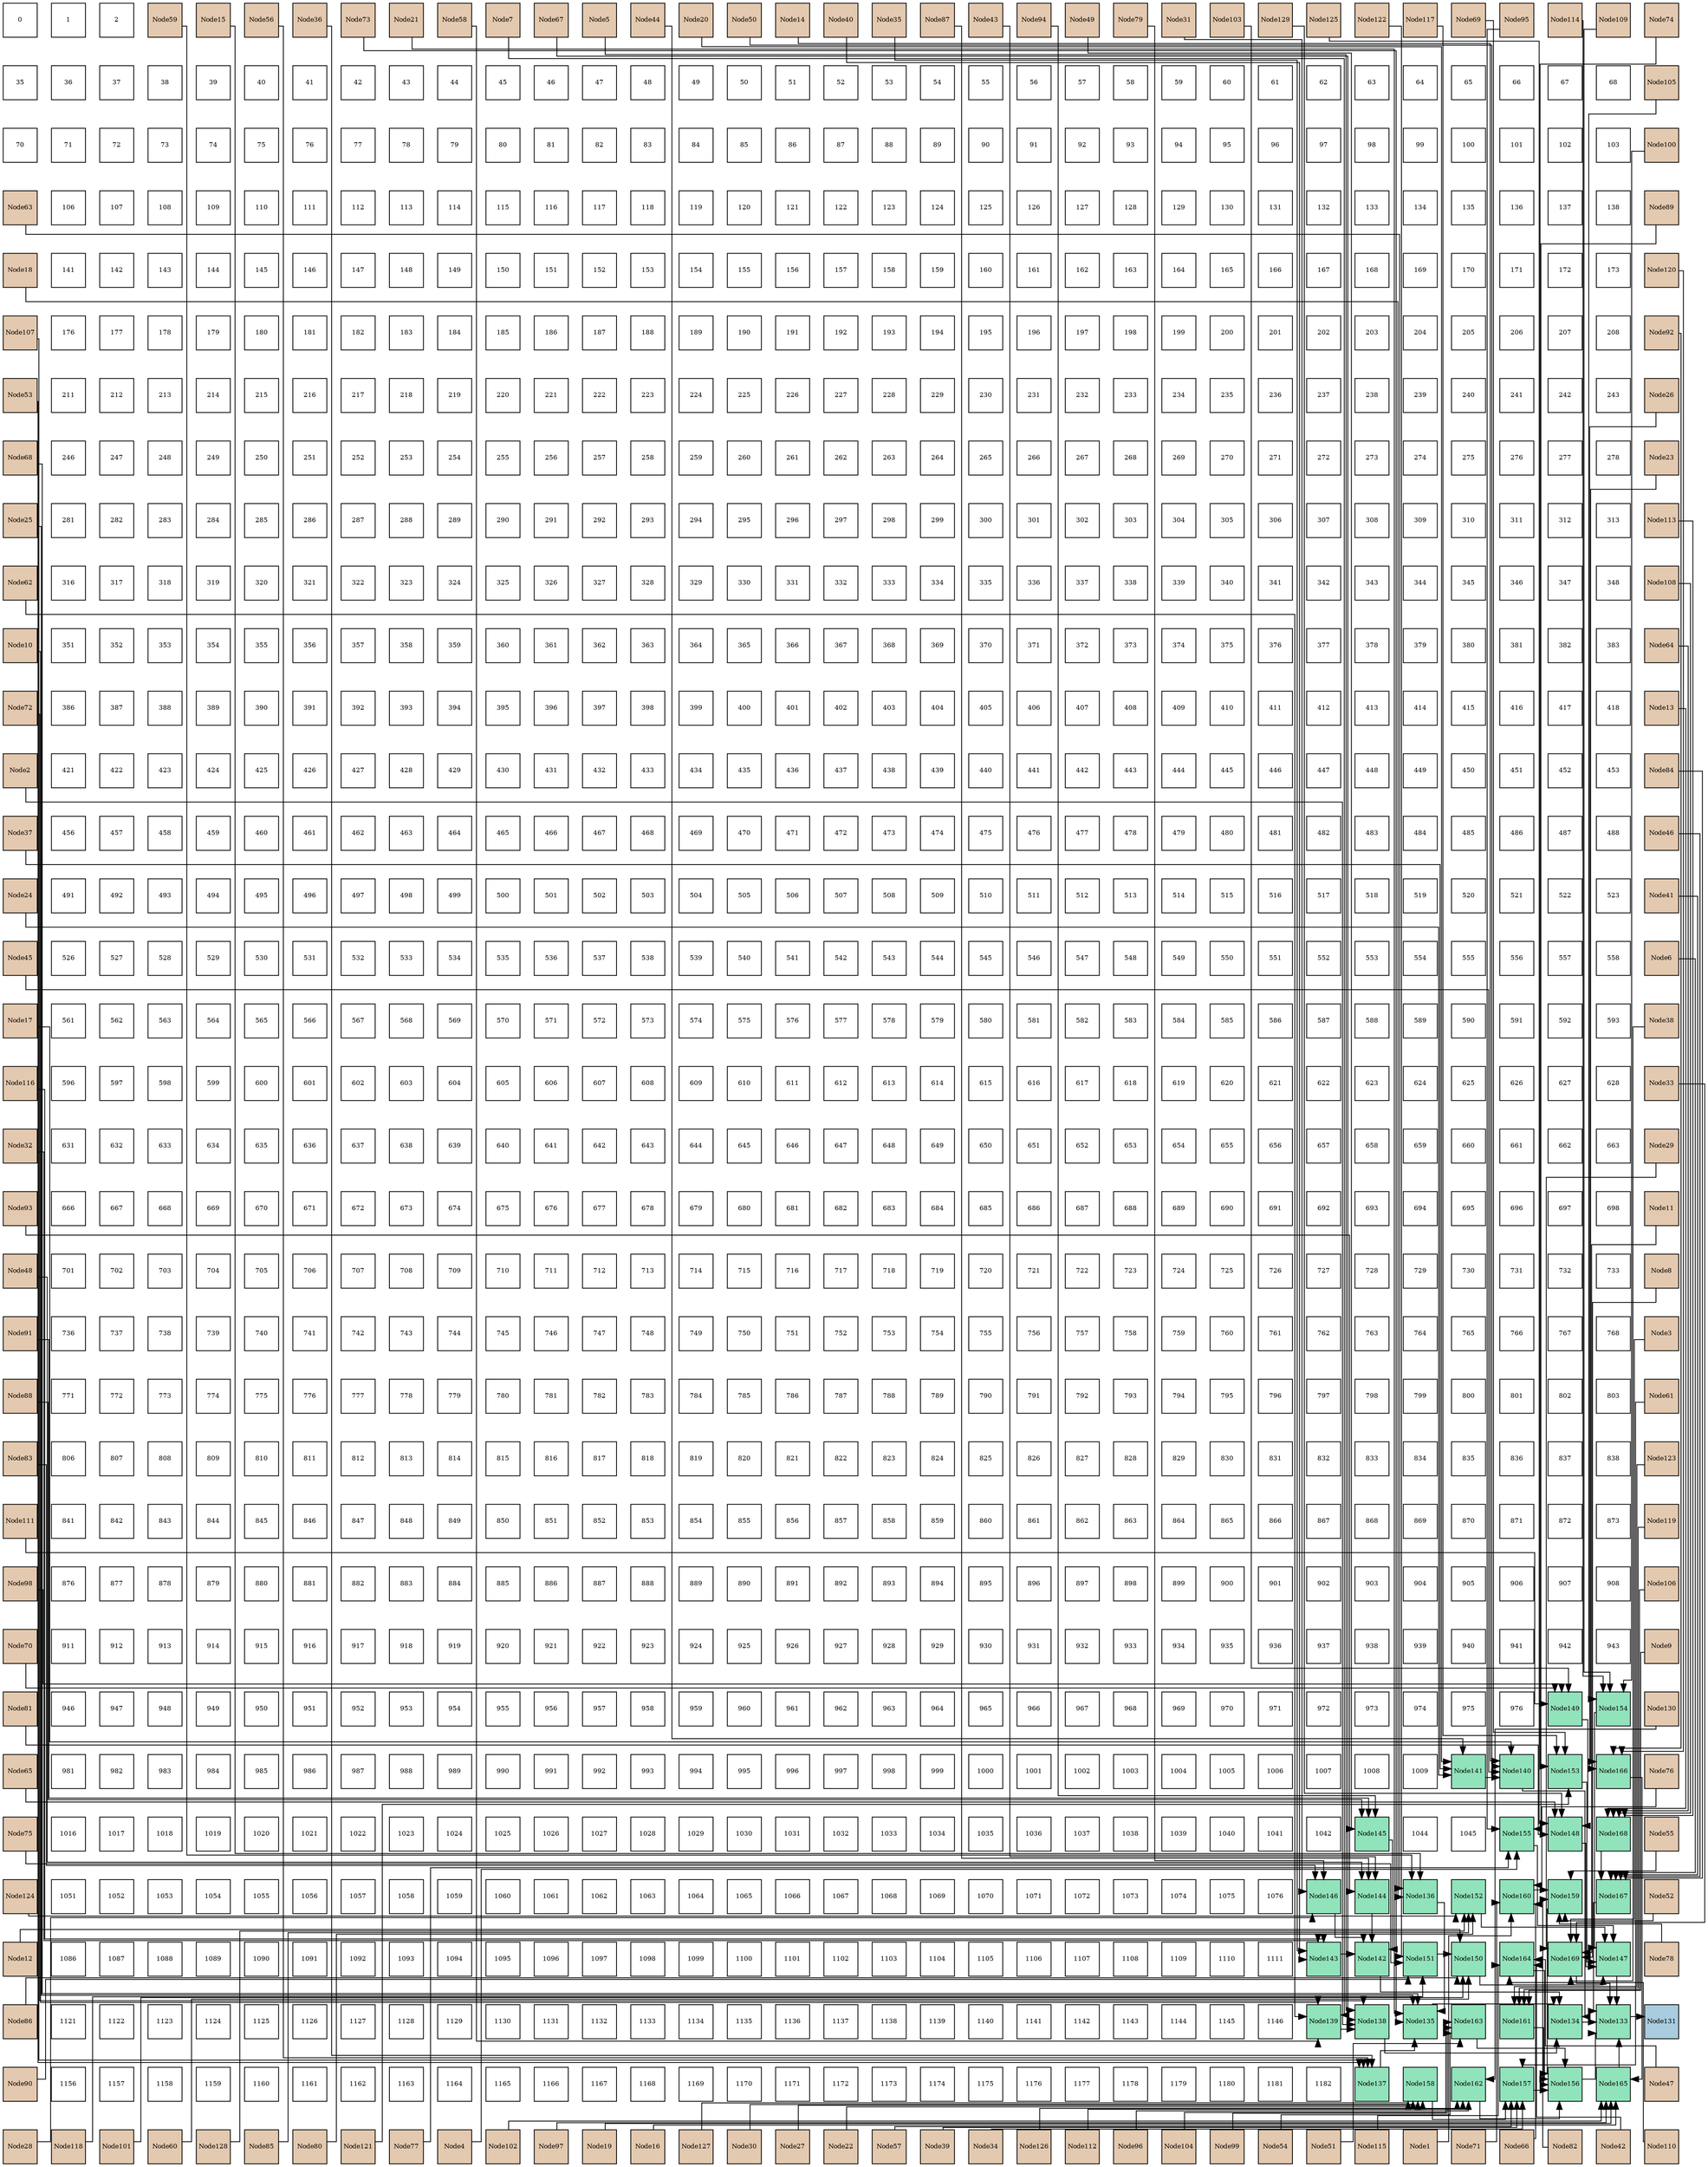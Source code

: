digraph layout{
 rankdir=TB;
 splines=ortho;
 node [style=filled shape=square fixedsize=true width=0.6];
0[label="0", fontsize=8, fillcolor="#ffffff"];
1[label="1", fontsize=8, fillcolor="#ffffff"];
2[label="2", fontsize=8, fillcolor="#ffffff"];
3[label="Node59", fontsize=8, fillcolor="#e3c9af"];
4[label="Node15", fontsize=8, fillcolor="#e3c9af"];
5[label="Node56", fontsize=8, fillcolor="#e3c9af"];
6[label="Node36", fontsize=8, fillcolor="#e3c9af"];
7[label="Node73", fontsize=8, fillcolor="#e3c9af"];
8[label="Node21", fontsize=8, fillcolor="#e3c9af"];
9[label="Node58", fontsize=8, fillcolor="#e3c9af"];
10[label="Node7", fontsize=8, fillcolor="#e3c9af"];
11[label="Node67", fontsize=8, fillcolor="#e3c9af"];
12[label="Node5", fontsize=8, fillcolor="#e3c9af"];
13[label="Node44", fontsize=8, fillcolor="#e3c9af"];
14[label="Node20", fontsize=8, fillcolor="#e3c9af"];
15[label="Node50", fontsize=8, fillcolor="#e3c9af"];
16[label="Node14", fontsize=8, fillcolor="#e3c9af"];
17[label="Node40", fontsize=8, fillcolor="#e3c9af"];
18[label="Node35", fontsize=8, fillcolor="#e3c9af"];
19[label="Node87", fontsize=8, fillcolor="#e3c9af"];
20[label="Node43", fontsize=8, fillcolor="#e3c9af"];
21[label="Node94", fontsize=8, fillcolor="#e3c9af"];
22[label="Node49", fontsize=8, fillcolor="#e3c9af"];
23[label="Node79", fontsize=8, fillcolor="#e3c9af"];
24[label="Node31", fontsize=8, fillcolor="#e3c9af"];
25[label="Node103", fontsize=8, fillcolor="#e3c9af"];
26[label="Node129", fontsize=8, fillcolor="#e3c9af"];
27[label="Node125", fontsize=8, fillcolor="#e3c9af"];
28[label="Node122", fontsize=8, fillcolor="#e3c9af"];
29[label="Node117", fontsize=8, fillcolor="#e3c9af"];
30[label="Node69", fontsize=8, fillcolor="#e3c9af"];
31[label="Node95", fontsize=8, fillcolor="#e3c9af"];
32[label="Node114", fontsize=8, fillcolor="#e3c9af"];
33[label="Node109", fontsize=8, fillcolor="#e3c9af"];
34[label="Node74", fontsize=8, fillcolor="#e3c9af"];
35[label="35", fontsize=8, fillcolor="#ffffff"];
36[label="36", fontsize=8, fillcolor="#ffffff"];
37[label="37", fontsize=8, fillcolor="#ffffff"];
38[label="38", fontsize=8, fillcolor="#ffffff"];
39[label="39", fontsize=8, fillcolor="#ffffff"];
40[label="40", fontsize=8, fillcolor="#ffffff"];
41[label="41", fontsize=8, fillcolor="#ffffff"];
42[label="42", fontsize=8, fillcolor="#ffffff"];
43[label="43", fontsize=8, fillcolor="#ffffff"];
44[label="44", fontsize=8, fillcolor="#ffffff"];
45[label="45", fontsize=8, fillcolor="#ffffff"];
46[label="46", fontsize=8, fillcolor="#ffffff"];
47[label="47", fontsize=8, fillcolor="#ffffff"];
48[label="48", fontsize=8, fillcolor="#ffffff"];
49[label="49", fontsize=8, fillcolor="#ffffff"];
50[label="50", fontsize=8, fillcolor="#ffffff"];
51[label="51", fontsize=8, fillcolor="#ffffff"];
52[label="52", fontsize=8, fillcolor="#ffffff"];
53[label="53", fontsize=8, fillcolor="#ffffff"];
54[label="54", fontsize=8, fillcolor="#ffffff"];
55[label="55", fontsize=8, fillcolor="#ffffff"];
56[label="56", fontsize=8, fillcolor="#ffffff"];
57[label="57", fontsize=8, fillcolor="#ffffff"];
58[label="58", fontsize=8, fillcolor="#ffffff"];
59[label="59", fontsize=8, fillcolor="#ffffff"];
60[label="60", fontsize=8, fillcolor="#ffffff"];
61[label="61", fontsize=8, fillcolor="#ffffff"];
62[label="62", fontsize=8, fillcolor="#ffffff"];
63[label="63", fontsize=8, fillcolor="#ffffff"];
64[label="64", fontsize=8, fillcolor="#ffffff"];
65[label="65", fontsize=8, fillcolor="#ffffff"];
66[label="66", fontsize=8, fillcolor="#ffffff"];
67[label="67", fontsize=8, fillcolor="#ffffff"];
68[label="68", fontsize=8, fillcolor="#ffffff"];
69[label="Node105", fontsize=8, fillcolor="#e3c9af"];
70[label="70", fontsize=8, fillcolor="#ffffff"];
71[label="71", fontsize=8, fillcolor="#ffffff"];
72[label="72", fontsize=8, fillcolor="#ffffff"];
73[label="73", fontsize=8, fillcolor="#ffffff"];
74[label="74", fontsize=8, fillcolor="#ffffff"];
75[label="75", fontsize=8, fillcolor="#ffffff"];
76[label="76", fontsize=8, fillcolor="#ffffff"];
77[label="77", fontsize=8, fillcolor="#ffffff"];
78[label="78", fontsize=8, fillcolor="#ffffff"];
79[label="79", fontsize=8, fillcolor="#ffffff"];
80[label="80", fontsize=8, fillcolor="#ffffff"];
81[label="81", fontsize=8, fillcolor="#ffffff"];
82[label="82", fontsize=8, fillcolor="#ffffff"];
83[label="83", fontsize=8, fillcolor="#ffffff"];
84[label="84", fontsize=8, fillcolor="#ffffff"];
85[label="85", fontsize=8, fillcolor="#ffffff"];
86[label="86", fontsize=8, fillcolor="#ffffff"];
87[label="87", fontsize=8, fillcolor="#ffffff"];
88[label="88", fontsize=8, fillcolor="#ffffff"];
89[label="89", fontsize=8, fillcolor="#ffffff"];
90[label="90", fontsize=8, fillcolor="#ffffff"];
91[label="91", fontsize=8, fillcolor="#ffffff"];
92[label="92", fontsize=8, fillcolor="#ffffff"];
93[label="93", fontsize=8, fillcolor="#ffffff"];
94[label="94", fontsize=8, fillcolor="#ffffff"];
95[label="95", fontsize=8, fillcolor="#ffffff"];
96[label="96", fontsize=8, fillcolor="#ffffff"];
97[label="97", fontsize=8, fillcolor="#ffffff"];
98[label="98", fontsize=8, fillcolor="#ffffff"];
99[label="99", fontsize=8, fillcolor="#ffffff"];
100[label="100", fontsize=8, fillcolor="#ffffff"];
101[label="101", fontsize=8, fillcolor="#ffffff"];
102[label="102", fontsize=8, fillcolor="#ffffff"];
103[label="103", fontsize=8, fillcolor="#ffffff"];
104[label="Node100", fontsize=8, fillcolor="#e3c9af"];
105[label="Node63", fontsize=8, fillcolor="#e3c9af"];
106[label="106", fontsize=8, fillcolor="#ffffff"];
107[label="107", fontsize=8, fillcolor="#ffffff"];
108[label="108", fontsize=8, fillcolor="#ffffff"];
109[label="109", fontsize=8, fillcolor="#ffffff"];
110[label="110", fontsize=8, fillcolor="#ffffff"];
111[label="111", fontsize=8, fillcolor="#ffffff"];
112[label="112", fontsize=8, fillcolor="#ffffff"];
113[label="113", fontsize=8, fillcolor="#ffffff"];
114[label="114", fontsize=8, fillcolor="#ffffff"];
115[label="115", fontsize=8, fillcolor="#ffffff"];
116[label="116", fontsize=8, fillcolor="#ffffff"];
117[label="117", fontsize=8, fillcolor="#ffffff"];
118[label="118", fontsize=8, fillcolor="#ffffff"];
119[label="119", fontsize=8, fillcolor="#ffffff"];
120[label="120", fontsize=8, fillcolor="#ffffff"];
121[label="121", fontsize=8, fillcolor="#ffffff"];
122[label="122", fontsize=8, fillcolor="#ffffff"];
123[label="123", fontsize=8, fillcolor="#ffffff"];
124[label="124", fontsize=8, fillcolor="#ffffff"];
125[label="125", fontsize=8, fillcolor="#ffffff"];
126[label="126", fontsize=8, fillcolor="#ffffff"];
127[label="127", fontsize=8, fillcolor="#ffffff"];
128[label="128", fontsize=8, fillcolor="#ffffff"];
129[label="129", fontsize=8, fillcolor="#ffffff"];
130[label="130", fontsize=8, fillcolor="#ffffff"];
131[label="131", fontsize=8, fillcolor="#ffffff"];
132[label="132", fontsize=8, fillcolor="#ffffff"];
133[label="133", fontsize=8, fillcolor="#ffffff"];
134[label="134", fontsize=8, fillcolor="#ffffff"];
135[label="135", fontsize=8, fillcolor="#ffffff"];
136[label="136", fontsize=8, fillcolor="#ffffff"];
137[label="137", fontsize=8, fillcolor="#ffffff"];
138[label="138", fontsize=8, fillcolor="#ffffff"];
139[label="Node89", fontsize=8, fillcolor="#e3c9af"];
140[label="Node18", fontsize=8, fillcolor="#e3c9af"];
141[label="141", fontsize=8, fillcolor="#ffffff"];
142[label="142", fontsize=8, fillcolor="#ffffff"];
143[label="143", fontsize=8, fillcolor="#ffffff"];
144[label="144", fontsize=8, fillcolor="#ffffff"];
145[label="145", fontsize=8, fillcolor="#ffffff"];
146[label="146", fontsize=8, fillcolor="#ffffff"];
147[label="147", fontsize=8, fillcolor="#ffffff"];
148[label="148", fontsize=8, fillcolor="#ffffff"];
149[label="149", fontsize=8, fillcolor="#ffffff"];
150[label="150", fontsize=8, fillcolor="#ffffff"];
151[label="151", fontsize=8, fillcolor="#ffffff"];
152[label="152", fontsize=8, fillcolor="#ffffff"];
153[label="153", fontsize=8, fillcolor="#ffffff"];
154[label="154", fontsize=8, fillcolor="#ffffff"];
155[label="155", fontsize=8, fillcolor="#ffffff"];
156[label="156", fontsize=8, fillcolor="#ffffff"];
157[label="157", fontsize=8, fillcolor="#ffffff"];
158[label="158", fontsize=8, fillcolor="#ffffff"];
159[label="159", fontsize=8, fillcolor="#ffffff"];
160[label="160", fontsize=8, fillcolor="#ffffff"];
161[label="161", fontsize=8, fillcolor="#ffffff"];
162[label="162", fontsize=8, fillcolor="#ffffff"];
163[label="163", fontsize=8, fillcolor="#ffffff"];
164[label="164", fontsize=8, fillcolor="#ffffff"];
165[label="165", fontsize=8, fillcolor="#ffffff"];
166[label="166", fontsize=8, fillcolor="#ffffff"];
167[label="167", fontsize=8, fillcolor="#ffffff"];
168[label="168", fontsize=8, fillcolor="#ffffff"];
169[label="169", fontsize=8, fillcolor="#ffffff"];
170[label="170", fontsize=8, fillcolor="#ffffff"];
171[label="171", fontsize=8, fillcolor="#ffffff"];
172[label="172", fontsize=8, fillcolor="#ffffff"];
173[label="173", fontsize=8, fillcolor="#ffffff"];
174[label="Node120", fontsize=8, fillcolor="#e3c9af"];
175[label="Node107", fontsize=8, fillcolor="#e3c9af"];
176[label="176", fontsize=8, fillcolor="#ffffff"];
177[label="177", fontsize=8, fillcolor="#ffffff"];
178[label="178", fontsize=8, fillcolor="#ffffff"];
179[label="179", fontsize=8, fillcolor="#ffffff"];
180[label="180", fontsize=8, fillcolor="#ffffff"];
181[label="181", fontsize=8, fillcolor="#ffffff"];
182[label="182", fontsize=8, fillcolor="#ffffff"];
183[label="183", fontsize=8, fillcolor="#ffffff"];
184[label="184", fontsize=8, fillcolor="#ffffff"];
185[label="185", fontsize=8, fillcolor="#ffffff"];
186[label="186", fontsize=8, fillcolor="#ffffff"];
187[label="187", fontsize=8, fillcolor="#ffffff"];
188[label="188", fontsize=8, fillcolor="#ffffff"];
189[label="189", fontsize=8, fillcolor="#ffffff"];
190[label="190", fontsize=8, fillcolor="#ffffff"];
191[label="191", fontsize=8, fillcolor="#ffffff"];
192[label="192", fontsize=8, fillcolor="#ffffff"];
193[label="193", fontsize=8, fillcolor="#ffffff"];
194[label="194", fontsize=8, fillcolor="#ffffff"];
195[label="195", fontsize=8, fillcolor="#ffffff"];
196[label="196", fontsize=8, fillcolor="#ffffff"];
197[label="197", fontsize=8, fillcolor="#ffffff"];
198[label="198", fontsize=8, fillcolor="#ffffff"];
199[label="199", fontsize=8, fillcolor="#ffffff"];
200[label="200", fontsize=8, fillcolor="#ffffff"];
201[label="201", fontsize=8, fillcolor="#ffffff"];
202[label="202", fontsize=8, fillcolor="#ffffff"];
203[label="203", fontsize=8, fillcolor="#ffffff"];
204[label="204", fontsize=8, fillcolor="#ffffff"];
205[label="205", fontsize=8, fillcolor="#ffffff"];
206[label="206", fontsize=8, fillcolor="#ffffff"];
207[label="207", fontsize=8, fillcolor="#ffffff"];
208[label="208", fontsize=8, fillcolor="#ffffff"];
209[label="Node92", fontsize=8, fillcolor="#e3c9af"];
210[label="Node53", fontsize=8, fillcolor="#e3c9af"];
211[label="211", fontsize=8, fillcolor="#ffffff"];
212[label="212", fontsize=8, fillcolor="#ffffff"];
213[label="213", fontsize=8, fillcolor="#ffffff"];
214[label="214", fontsize=8, fillcolor="#ffffff"];
215[label="215", fontsize=8, fillcolor="#ffffff"];
216[label="216", fontsize=8, fillcolor="#ffffff"];
217[label="217", fontsize=8, fillcolor="#ffffff"];
218[label="218", fontsize=8, fillcolor="#ffffff"];
219[label="219", fontsize=8, fillcolor="#ffffff"];
220[label="220", fontsize=8, fillcolor="#ffffff"];
221[label="221", fontsize=8, fillcolor="#ffffff"];
222[label="222", fontsize=8, fillcolor="#ffffff"];
223[label="223", fontsize=8, fillcolor="#ffffff"];
224[label="224", fontsize=8, fillcolor="#ffffff"];
225[label="225", fontsize=8, fillcolor="#ffffff"];
226[label="226", fontsize=8, fillcolor="#ffffff"];
227[label="227", fontsize=8, fillcolor="#ffffff"];
228[label="228", fontsize=8, fillcolor="#ffffff"];
229[label="229", fontsize=8, fillcolor="#ffffff"];
230[label="230", fontsize=8, fillcolor="#ffffff"];
231[label="231", fontsize=8, fillcolor="#ffffff"];
232[label="232", fontsize=8, fillcolor="#ffffff"];
233[label="233", fontsize=8, fillcolor="#ffffff"];
234[label="234", fontsize=8, fillcolor="#ffffff"];
235[label="235", fontsize=8, fillcolor="#ffffff"];
236[label="236", fontsize=8, fillcolor="#ffffff"];
237[label="237", fontsize=8, fillcolor="#ffffff"];
238[label="238", fontsize=8, fillcolor="#ffffff"];
239[label="239", fontsize=8, fillcolor="#ffffff"];
240[label="240", fontsize=8, fillcolor="#ffffff"];
241[label="241", fontsize=8, fillcolor="#ffffff"];
242[label="242", fontsize=8, fillcolor="#ffffff"];
243[label="243", fontsize=8, fillcolor="#ffffff"];
244[label="Node26", fontsize=8, fillcolor="#e3c9af"];
245[label="Node68", fontsize=8, fillcolor="#e3c9af"];
246[label="246", fontsize=8, fillcolor="#ffffff"];
247[label="247", fontsize=8, fillcolor="#ffffff"];
248[label="248", fontsize=8, fillcolor="#ffffff"];
249[label="249", fontsize=8, fillcolor="#ffffff"];
250[label="250", fontsize=8, fillcolor="#ffffff"];
251[label="251", fontsize=8, fillcolor="#ffffff"];
252[label="252", fontsize=8, fillcolor="#ffffff"];
253[label="253", fontsize=8, fillcolor="#ffffff"];
254[label="254", fontsize=8, fillcolor="#ffffff"];
255[label="255", fontsize=8, fillcolor="#ffffff"];
256[label="256", fontsize=8, fillcolor="#ffffff"];
257[label="257", fontsize=8, fillcolor="#ffffff"];
258[label="258", fontsize=8, fillcolor="#ffffff"];
259[label="259", fontsize=8, fillcolor="#ffffff"];
260[label="260", fontsize=8, fillcolor="#ffffff"];
261[label="261", fontsize=8, fillcolor="#ffffff"];
262[label="262", fontsize=8, fillcolor="#ffffff"];
263[label="263", fontsize=8, fillcolor="#ffffff"];
264[label="264", fontsize=8, fillcolor="#ffffff"];
265[label="265", fontsize=8, fillcolor="#ffffff"];
266[label="266", fontsize=8, fillcolor="#ffffff"];
267[label="267", fontsize=8, fillcolor="#ffffff"];
268[label="268", fontsize=8, fillcolor="#ffffff"];
269[label="269", fontsize=8, fillcolor="#ffffff"];
270[label="270", fontsize=8, fillcolor="#ffffff"];
271[label="271", fontsize=8, fillcolor="#ffffff"];
272[label="272", fontsize=8, fillcolor="#ffffff"];
273[label="273", fontsize=8, fillcolor="#ffffff"];
274[label="274", fontsize=8, fillcolor="#ffffff"];
275[label="275", fontsize=8, fillcolor="#ffffff"];
276[label="276", fontsize=8, fillcolor="#ffffff"];
277[label="277", fontsize=8, fillcolor="#ffffff"];
278[label="278", fontsize=8, fillcolor="#ffffff"];
279[label="Node23", fontsize=8, fillcolor="#e3c9af"];
280[label="Node25", fontsize=8, fillcolor="#e3c9af"];
281[label="281", fontsize=8, fillcolor="#ffffff"];
282[label="282", fontsize=8, fillcolor="#ffffff"];
283[label="283", fontsize=8, fillcolor="#ffffff"];
284[label="284", fontsize=8, fillcolor="#ffffff"];
285[label="285", fontsize=8, fillcolor="#ffffff"];
286[label="286", fontsize=8, fillcolor="#ffffff"];
287[label="287", fontsize=8, fillcolor="#ffffff"];
288[label="288", fontsize=8, fillcolor="#ffffff"];
289[label="289", fontsize=8, fillcolor="#ffffff"];
290[label="290", fontsize=8, fillcolor="#ffffff"];
291[label="291", fontsize=8, fillcolor="#ffffff"];
292[label="292", fontsize=8, fillcolor="#ffffff"];
293[label="293", fontsize=8, fillcolor="#ffffff"];
294[label="294", fontsize=8, fillcolor="#ffffff"];
295[label="295", fontsize=8, fillcolor="#ffffff"];
296[label="296", fontsize=8, fillcolor="#ffffff"];
297[label="297", fontsize=8, fillcolor="#ffffff"];
298[label="298", fontsize=8, fillcolor="#ffffff"];
299[label="299", fontsize=8, fillcolor="#ffffff"];
300[label="300", fontsize=8, fillcolor="#ffffff"];
301[label="301", fontsize=8, fillcolor="#ffffff"];
302[label="302", fontsize=8, fillcolor="#ffffff"];
303[label="303", fontsize=8, fillcolor="#ffffff"];
304[label="304", fontsize=8, fillcolor="#ffffff"];
305[label="305", fontsize=8, fillcolor="#ffffff"];
306[label="306", fontsize=8, fillcolor="#ffffff"];
307[label="307", fontsize=8, fillcolor="#ffffff"];
308[label="308", fontsize=8, fillcolor="#ffffff"];
309[label="309", fontsize=8, fillcolor="#ffffff"];
310[label="310", fontsize=8, fillcolor="#ffffff"];
311[label="311", fontsize=8, fillcolor="#ffffff"];
312[label="312", fontsize=8, fillcolor="#ffffff"];
313[label="313", fontsize=8, fillcolor="#ffffff"];
314[label="Node113", fontsize=8, fillcolor="#e3c9af"];
315[label="Node62", fontsize=8, fillcolor="#e3c9af"];
316[label="316", fontsize=8, fillcolor="#ffffff"];
317[label="317", fontsize=8, fillcolor="#ffffff"];
318[label="318", fontsize=8, fillcolor="#ffffff"];
319[label="319", fontsize=8, fillcolor="#ffffff"];
320[label="320", fontsize=8, fillcolor="#ffffff"];
321[label="321", fontsize=8, fillcolor="#ffffff"];
322[label="322", fontsize=8, fillcolor="#ffffff"];
323[label="323", fontsize=8, fillcolor="#ffffff"];
324[label="324", fontsize=8, fillcolor="#ffffff"];
325[label="325", fontsize=8, fillcolor="#ffffff"];
326[label="326", fontsize=8, fillcolor="#ffffff"];
327[label="327", fontsize=8, fillcolor="#ffffff"];
328[label="328", fontsize=8, fillcolor="#ffffff"];
329[label="329", fontsize=8, fillcolor="#ffffff"];
330[label="330", fontsize=8, fillcolor="#ffffff"];
331[label="331", fontsize=8, fillcolor="#ffffff"];
332[label="332", fontsize=8, fillcolor="#ffffff"];
333[label="333", fontsize=8, fillcolor="#ffffff"];
334[label="334", fontsize=8, fillcolor="#ffffff"];
335[label="335", fontsize=8, fillcolor="#ffffff"];
336[label="336", fontsize=8, fillcolor="#ffffff"];
337[label="337", fontsize=8, fillcolor="#ffffff"];
338[label="338", fontsize=8, fillcolor="#ffffff"];
339[label="339", fontsize=8, fillcolor="#ffffff"];
340[label="340", fontsize=8, fillcolor="#ffffff"];
341[label="341", fontsize=8, fillcolor="#ffffff"];
342[label="342", fontsize=8, fillcolor="#ffffff"];
343[label="343", fontsize=8, fillcolor="#ffffff"];
344[label="344", fontsize=8, fillcolor="#ffffff"];
345[label="345", fontsize=8, fillcolor="#ffffff"];
346[label="346", fontsize=8, fillcolor="#ffffff"];
347[label="347", fontsize=8, fillcolor="#ffffff"];
348[label="348", fontsize=8, fillcolor="#ffffff"];
349[label="Node108", fontsize=8, fillcolor="#e3c9af"];
350[label="Node10", fontsize=8, fillcolor="#e3c9af"];
351[label="351", fontsize=8, fillcolor="#ffffff"];
352[label="352", fontsize=8, fillcolor="#ffffff"];
353[label="353", fontsize=8, fillcolor="#ffffff"];
354[label="354", fontsize=8, fillcolor="#ffffff"];
355[label="355", fontsize=8, fillcolor="#ffffff"];
356[label="356", fontsize=8, fillcolor="#ffffff"];
357[label="357", fontsize=8, fillcolor="#ffffff"];
358[label="358", fontsize=8, fillcolor="#ffffff"];
359[label="359", fontsize=8, fillcolor="#ffffff"];
360[label="360", fontsize=8, fillcolor="#ffffff"];
361[label="361", fontsize=8, fillcolor="#ffffff"];
362[label="362", fontsize=8, fillcolor="#ffffff"];
363[label="363", fontsize=8, fillcolor="#ffffff"];
364[label="364", fontsize=8, fillcolor="#ffffff"];
365[label="365", fontsize=8, fillcolor="#ffffff"];
366[label="366", fontsize=8, fillcolor="#ffffff"];
367[label="367", fontsize=8, fillcolor="#ffffff"];
368[label="368", fontsize=8, fillcolor="#ffffff"];
369[label="369", fontsize=8, fillcolor="#ffffff"];
370[label="370", fontsize=8, fillcolor="#ffffff"];
371[label="371", fontsize=8, fillcolor="#ffffff"];
372[label="372", fontsize=8, fillcolor="#ffffff"];
373[label="373", fontsize=8, fillcolor="#ffffff"];
374[label="374", fontsize=8, fillcolor="#ffffff"];
375[label="375", fontsize=8, fillcolor="#ffffff"];
376[label="376", fontsize=8, fillcolor="#ffffff"];
377[label="377", fontsize=8, fillcolor="#ffffff"];
378[label="378", fontsize=8, fillcolor="#ffffff"];
379[label="379", fontsize=8, fillcolor="#ffffff"];
380[label="380", fontsize=8, fillcolor="#ffffff"];
381[label="381", fontsize=8, fillcolor="#ffffff"];
382[label="382", fontsize=8, fillcolor="#ffffff"];
383[label="383", fontsize=8, fillcolor="#ffffff"];
384[label="Node64", fontsize=8, fillcolor="#e3c9af"];
385[label="Node72", fontsize=8, fillcolor="#e3c9af"];
386[label="386", fontsize=8, fillcolor="#ffffff"];
387[label="387", fontsize=8, fillcolor="#ffffff"];
388[label="388", fontsize=8, fillcolor="#ffffff"];
389[label="389", fontsize=8, fillcolor="#ffffff"];
390[label="390", fontsize=8, fillcolor="#ffffff"];
391[label="391", fontsize=8, fillcolor="#ffffff"];
392[label="392", fontsize=8, fillcolor="#ffffff"];
393[label="393", fontsize=8, fillcolor="#ffffff"];
394[label="394", fontsize=8, fillcolor="#ffffff"];
395[label="395", fontsize=8, fillcolor="#ffffff"];
396[label="396", fontsize=8, fillcolor="#ffffff"];
397[label="397", fontsize=8, fillcolor="#ffffff"];
398[label="398", fontsize=8, fillcolor="#ffffff"];
399[label="399", fontsize=8, fillcolor="#ffffff"];
400[label="400", fontsize=8, fillcolor="#ffffff"];
401[label="401", fontsize=8, fillcolor="#ffffff"];
402[label="402", fontsize=8, fillcolor="#ffffff"];
403[label="403", fontsize=8, fillcolor="#ffffff"];
404[label="404", fontsize=8, fillcolor="#ffffff"];
405[label="405", fontsize=8, fillcolor="#ffffff"];
406[label="406", fontsize=8, fillcolor="#ffffff"];
407[label="407", fontsize=8, fillcolor="#ffffff"];
408[label="408", fontsize=8, fillcolor="#ffffff"];
409[label="409", fontsize=8, fillcolor="#ffffff"];
410[label="410", fontsize=8, fillcolor="#ffffff"];
411[label="411", fontsize=8, fillcolor="#ffffff"];
412[label="412", fontsize=8, fillcolor="#ffffff"];
413[label="413", fontsize=8, fillcolor="#ffffff"];
414[label="414", fontsize=8, fillcolor="#ffffff"];
415[label="415", fontsize=8, fillcolor="#ffffff"];
416[label="416", fontsize=8, fillcolor="#ffffff"];
417[label="417", fontsize=8, fillcolor="#ffffff"];
418[label="418", fontsize=8, fillcolor="#ffffff"];
419[label="Node13", fontsize=8, fillcolor="#e3c9af"];
420[label="Node2", fontsize=8, fillcolor="#e3c9af"];
421[label="421", fontsize=8, fillcolor="#ffffff"];
422[label="422", fontsize=8, fillcolor="#ffffff"];
423[label="423", fontsize=8, fillcolor="#ffffff"];
424[label="424", fontsize=8, fillcolor="#ffffff"];
425[label="425", fontsize=8, fillcolor="#ffffff"];
426[label="426", fontsize=8, fillcolor="#ffffff"];
427[label="427", fontsize=8, fillcolor="#ffffff"];
428[label="428", fontsize=8, fillcolor="#ffffff"];
429[label="429", fontsize=8, fillcolor="#ffffff"];
430[label="430", fontsize=8, fillcolor="#ffffff"];
431[label="431", fontsize=8, fillcolor="#ffffff"];
432[label="432", fontsize=8, fillcolor="#ffffff"];
433[label="433", fontsize=8, fillcolor="#ffffff"];
434[label="434", fontsize=8, fillcolor="#ffffff"];
435[label="435", fontsize=8, fillcolor="#ffffff"];
436[label="436", fontsize=8, fillcolor="#ffffff"];
437[label="437", fontsize=8, fillcolor="#ffffff"];
438[label="438", fontsize=8, fillcolor="#ffffff"];
439[label="439", fontsize=8, fillcolor="#ffffff"];
440[label="440", fontsize=8, fillcolor="#ffffff"];
441[label="441", fontsize=8, fillcolor="#ffffff"];
442[label="442", fontsize=8, fillcolor="#ffffff"];
443[label="443", fontsize=8, fillcolor="#ffffff"];
444[label="444", fontsize=8, fillcolor="#ffffff"];
445[label="445", fontsize=8, fillcolor="#ffffff"];
446[label="446", fontsize=8, fillcolor="#ffffff"];
447[label="447", fontsize=8, fillcolor="#ffffff"];
448[label="448", fontsize=8, fillcolor="#ffffff"];
449[label="449", fontsize=8, fillcolor="#ffffff"];
450[label="450", fontsize=8, fillcolor="#ffffff"];
451[label="451", fontsize=8, fillcolor="#ffffff"];
452[label="452", fontsize=8, fillcolor="#ffffff"];
453[label="453", fontsize=8, fillcolor="#ffffff"];
454[label="Node84", fontsize=8, fillcolor="#e3c9af"];
455[label="Node37", fontsize=8, fillcolor="#e3c9af"];
456[label="456", fontsize=8, fillcolor="#ffffff"];
457[label="457", fontsize=8, fillcolor="#ffffff"];
458[label="458", fontsize=8, fillcolor="#ffffff"];
459[label="459", fontsize=8, fillcolor="#ffffff"];
460[label="460", fontsize=8, fillcolor="#ffffff"];
461[label="461", fontsize=8, fillcolor="#ffffff"];
462[label="462", fontsize=8, fillcolor="#ffffff"];
463[label="463", fontsize=8, fillcolor="#ffffff"];
464[label="464", fontsize=8, fillcolor="#ffffff"];
465[label="465", fontsize=8, fillcolor="#ffffff"];
466[label="466", fontsize=8, fillcolor="#ffffff"];
467[label="467", fontsize=8, fillcolor="#ffffff"];
468[label="468", fontsize=8, fillcolor="#ffffff"];
469[label="469", fontsize=8, fillcolor="#ffffff"];
470[label="470", fontsize=8, fillcolor="#ffffff"];
471[label="471", fontsize=8, fillcolor="#ffffff"];
472[label="472", fontsize=8, fillcolor="#ffffff"];
473[label="473", fontsize=8, fillcolor="#ffffff"];
474[label="474", fontsize=8, fillcolor="#ffffff"];
475[label="475", fontsize=8, fillcolor="#ffffff"];
476[label="476", fontsize=8, fillcolor="#ffffff"];
477[label="477", fontsize=8, fillcolor="#ffffff"];
478[label="478", fontsize=8, fillcolor="#ffffff"];
479[label="479", fontsize=8, fillcolor="#ffffff"];
480[label="480", fontsize=8, fillcolor="#ffffff"];
481[label="481", fontsize=8, fillcolor="#ffffff"];
482[label="482", fontsize=8, fillcolor="#ffffff"];
483[label="483", fontsize=8, fillcolor="#ffffff"];
484[label="484", fontsize=8, fillcolor="#ffffff"];
485[label="485", fontsize=8, fillcolor="#ffffff"];
486[label="486", fontsize=8, fillcolor="#ffffff"];
487[label="487", fontsize=8, fillcolor="#ffffff"];
488[label="488", fontsize=8, fillcolor="#ffffff"];
489[label="Node46", fontsize=8, fillcolor="#e3c9af"];
490[label="Node24", fontsize=8, fillcolor="#e3c9af"];
491[label="491", fontsize=8, fillcolor="#ffffff"];
492[label="492", fontsize=8, fillcolor="#ffffff"];
493[label="493", fontsize=8, fillcolor="#ffffff"];
494[label="494", fontsize=8, fillcolor="#ffffff"];
495[label="495", fontsize=8, fillcolor="#ffffff"];
496[label="496", fontsize=8, fillcolor="#ffffff"];
497[label="497", fontsize=8, fillcolor="#ffffff"];
498[label="498", fontsize=8, fillcolor="#ffffff"];
499[label="499", fontsize=8, fillcolor="#ffffff"];
500[label="500", fontsize=8, fillcolor="#ffffff"];
501[label="501", fontsize=8, fillcolor="#ffffff"];
502[label="502", fontsize=8, fillcolor="#ffffff"];
503[label="503", fontsize=8, fillcolor="#ffffff"];
504[label="504", fontsize=8, fillcolor="#ffffff"];
505[label="505", fontsize=8, fillcolor="#ffffff"];
506[label="506", fontsize=8, fillcolor="#ffffff"];
507[label="507", fontsize=8, fillcolor="#ffffff"];
508[label="508", fontsize=8, fillcolor="#ffffff"];
509[label="509", fontsize=8, fillcolor="#ffffff"];
510[label="510", fontsize=8, fillcolor="#ffffff"];
511[label="511", fontsize=8, fillcolor="#ffffff"];
512[label="512", fontsize=8, fillcolor="#ffffff"];
513[label="513", fontsize=8, fillcolor="#ffffff"];
514[label="514", fontsize=8, fillcolor="#ffffff"];
515[label="515", fontsize=8, fillcolor="#ffffff"];
516[label="516", fontsize=8, fillcolor="#ffffff"];
517[label="517", fontsize=8, fillcolor="#ffffff"];
518[label="518", fontsize=8, fillcolor="#ffffff"];
519[label="519", fontsize=8, fillcolor="#ffffff"];
520[label="520", fontsize=8, fillcolor="#ffffff"];
521[label="521", fontsize=8, fillcolor="#ffffff"];
522[label="522", fontsize=8, fillcolor="#ffffff"];
523[label="523", fontsize=8, fillcolor="#ffffff"];
524[label="Node41", fontsize=8, fillcolor="#e3c9af"];
525[label="Node45", fontsize=8, fillcolor="#e3c9af"];
526[label="526", fontsize=8, fillcolor="#ffffff"];
527[label="527", fontsize=8, fillcolor="#ffffff"];
528[label="528", fontsize=8, fillcolor="#ffffff"];
529[label="529", fontsize=8, fillcolor="#ffffff"];
530[label="530", fontsize=8, fillcolor="#ffffff"];
531[label="531", fontsize=8, fillcolor="#ffffff"];
532[label="532", fontsize=8, fillcolor="#ffffff"];
533[label="533", fontsize=8, fillcolor="#ffffff"];
534[label="534", fontsize=8, fillcolor="#ffffff"];
535[label="535", fontsize=8, fillcolor="#ffffff"];
536[label="536", fontsize=8, fillcolor="#ffffff"];
537[label="537", fontsize=8, fillcolor="#ffffff"];
538[label="538", fontsize=8, fillcolor="#ffffff"];
539[label="539", fontsize=8, fillcolor="#ffffff"];
540[label="540", fontsize=8, fillcolor="#ffffff"];
541[label="541", fontsize=8, fillcolor="#ffffff"];
542[label="542", fontsize=8, fillcolor="#ffffff"];
543[label="543", fontsize=8, fillcolor="#ffffff"];
544[label="544", fontsize=8, fillcolor="#ffffff"];
545[label="545", fontsize=8, fillcolor="#ffffff"];
546[label="546", fontsize=8, fillcolor="#ffffff"];
547[label="547", fontsize=8, fillcolor="#ffffff"];
548[label="548", fontsize=8, fillcolor="#ffffff"];
549[label="549", fontsize=8, fillcolor="#ffffff"];
550[label="550", fontsize=8, fillcolor="#ffffff"];
551[label="551", fontsize=8, fillcolor="#ffffff"];
552[label="552", fontsize=8, fillcolor="#ffffff"];
553[label="553", fontsize=8, fillcolor="#ffffff"];
554[label="554", fontsize=8, fillcolor="#ffffff"];
555[label="555", fontsize=8, fillcolor="#ffffff"];
556[label="556", fontsize=8, fillcolor="#ffffff"];
557[label="557", fontsize=8, fillcolor="#ffffff"];
558[label="558", fontsize=8, fillcolor="#ffffff"];
559[label="Node6", fontsize=8, fillcolor="#e3c9af"];
560[label="Node17", fontsize=8, fillcolor="#e3c9af"];
561[label="561", fontsize=8, fillcolor="#ffffff"];
562[label="562", fontsize=8, fillcolor="#ffffff"];
563[label="563", fontsize=8, fillcolor="#ffffff"];
564[label="564", fontsize=8, fillcolor="#ffffff"];
565[label="565", fontsize=8, fillcolor="#ffffff"];
566[label="566", fontsize=8, fillcolor="#ffffff"];
567[label="567", fontsize=8, fillcolor="#ffffff"];
568[label="568", fontsize=8, fillcolor="#ffffff"];
569[label="569", fontsize=8, fillcolor="#ffffff"];
570[label="570", fontsize=8, fillcolor="#ffffff"];
571[label="571", fontsize=8, fillcolor="#ffffff"];
572[label="572", fontsize=8, fillcolor="#ffffff"];
573[label="573", fontsize=8, fillcolor="#ffffff"];
574[label="574", fontsize=8, fillcolor="#ffffff"];
575[label="575", fontsize=8, fillcolor="#ffffff"];
576[label="576", fontsize=8, fillcolor="#ffffff"];
577[label="577", fontsize=8, fillcolor="#ffffff"];
578[label="578", fontsize=8, fillcolor="#ffffff"];
579[label="579", fontsize=8, fillcolor="#ffffff"];
580[label="580", fontsize=8, fillcolor="#ffffff"];
581[label="581", fontsize=8, fillcolor="#ffffff"];
582[label="582", fontsize=8, fillcolor="#ffffff"];
583[label="583", fontsize=8, fillcolor="#ffffff"];
584[label="584", fontsize=8, fillcolor="#ffffff"];
585[label="585", fontsize=8, fillcolor="#ffffff"];
586[label="586", fontsize=8, fillcolor="#ffffff"];
587[label="587", fontsize=8, fillcolor="#ffffff"];
588[label="588", fontsize=8, fillcolor="#ffffff"];
589[label="589", fontsize=8, fillcolor="#ffffff"];
590[label="590", fontsize=8, fillcolor="#ffffff"];
591[label="591", fontsize=8, fillcolor="#ffffff"];
592[label="592", fontsize=8, fillcolor="#ffffff"];
593[label="593", fontsize=8, fillcolor="#ffffff"];
594[label="Node38", fontsize=8, fillcolor="#e3c9af"];
595[label="Node116", fontsize=8, fillcolor="#e3c9af"];
596[label="596", fontsize=8, fillcolor="#ffffff"];
597[label="597", fontsize=8, fillcolor="#ffffff"];
598[label="598", fontsize=8, fillcolor="#ffffff"];
599[label="599", fontsize=8, fillcolor="#ffffff"];
600[label="600", fontsize=8, fillcolor="#ffffff"];
601[label="601", fontsize=8, fillcolor="#ffffff"];
602[label="602", fontsize=8, fillcolor="#ffffff"];
603[label="603", fontsize=8, fillcolor="#ffffff"];
604[label="604", fontsize=8, fillcolor="#ffffff"];
605[label="605", fontsize=8, fillcolor="#ffffff"];
606[label="606", fontsize=8, fillcolor="#ffffff"];
607[label="607", fontsize=8, fillcolor="#ffffff"];
608[label="608", fontsize=8, fillcolor="#ffffff"];
609[label="609", fontsize=8, fillcolor="#ffffff"];
610[label="610", fontsize=8, fillcolor="#ffffff"];
611[label="611", fontsize=8, fillcolor="#ffffff"];
612[label="612", fontsize=8, fillcolor="#ffffff"];
613[label="613", fontsize=8, fillcolor="#ffffff"];
614[label="614", fontsize=8, fillcolor="#ffffff"];
615[label="615", fontsize=8, fillcolor="#ffffff"];
616[label="616", fontsize=8, fillcolor="#ffffff"];
617[label="617", fontsize=8, fillcolor="#ffffff"];
618[label="618", fontsize=8, fillcolor="#ffffff"];
619[label="619", fontsize=8, fillcolor="#ffffff"];
620[label="620", fontsize=8, fillcolor="#ffffff"];
621[label="621", fontsize=8, fillcolor="#ffffff"];
622[label="622", fontsize=8, fillcolor="#ffffff"];
623[label="623", fontsize=8, fillcolor="#ffffff"];
624[label="624", fontsize=8, fillcolor="#ffffff"];
625[label="625", fontsize=8, fillcolor="#ffffff"];
626[label="626", fontsize=8, fillcolor="#ffffff"];
627[label="627", fontsize=8, fillcolor="#ffffff"];
628[label="628", fontsize=8, fillcolor="#ffffff"];
629[label="Node33", fontsize=8, fillcolor="#e3c9af"];
630[label="Node32", fontsize=8, fillcolor="#e3c9af"];
631[label="631", fontsize=8, fillcolor="#ffffff"];
632[label="632", fontsize=8, fillcolor="#ffffff"];
633[label="633", fontsize=8, fillcolor="#ffffff"];
634[label="634", fontsize=8, fillcolor="#ffffff"];
635[label="635", fontsize=8, fillcolor="#ffffff"];
636[label="636", fontsize=8, fillcolor="#ffffff"];
637[label="637", fontsize=8, fillcolor="#ffffff"];
638[label="638", fontsize=8, fillcolor="#ffffff"];
639[label="639", fontsize=8, fillcolor="#ffffff"];
640[label="640", fontsize=8, fillcolor="#ffffff"];
641[label="641", fontsize=8, fillcolor="#ffffff"];
642[label="642", fontsize=8, fillcolor="#ffffff"];
643[label="643", fontsize=8, fillcolor="#ffffff"];
644[label="644", fontsize=8, fillcolor="#ffffff"];
645[label="645", fontsize=8, fillcolor="#ffffff"];
646[label="646", fontsize=8, fillcolor="#ffffff"];
647[label="647", fontsize=8, fillcolor="#ffffff"];
648[label="648", fontsize=8, fillcolor="#ffffff"];
649[label="649", fontsize=8, fillcolor="#ffffff"];
650[label="650", fontsize=8, fillcolor="#ffffff"];
651[label="651", fontsize=8, fillcolor="#ffffff"];
652[label="652", fontsize=8, fillcolor="#ffffff"];
653[label="653", fontsize=8, fillcolor="#ffffff"];
654[label="654", fontsize=8, fillcolor="#ffffff"];
655[label="655", fontsize=8, fillcolor="#ffffff"];
656[label="656", fontsize=8, fillcolor="#ffffff"];
657[label="657", fontsize=8, fillcolor="#ffffff"];
658[label="658", fontsize=8, fillcolor="#ffffff"];
659[label="659", fontsize=8, fillcolor="#ffffff"];
660[label="660", fontsize=8, fillcolor="#ffffff"];
661[label="661", fontsize=8, fillcolor="#ffffff"];
662[label="662", fontsize=8, fillcolor="#ffffff"];
663[label="663", fontsize=8, fillcolor="#ffffff"];
664[label="Node29", fontsize=8, fillcolor="#e3c9af"];
665[label="Node93", fontsize=8, fillcolor="#e3c9af"];
666[label="666", fontsize=8, fillcolor="#ffffff"];
667[label="667", fontsize=8, fillcolor="#ffffff"];
668[label="668", fontsize=8, fillcolor="#ffffff"];
669[label="669", fontsize=8, fillcolor="#ffffff"];
670[label="670", fontsize=8, fillcolor="#ffffff"];
671[label="671", fontsize=8, fillcolor="#ffffff"];
672[label="672", fontsize=8, fillcolor="#ffffff"];
673[label="673", fontsize=8, fillcolor="#ffffff"];
674[label="674", fontsize=8, fillcolor="#ffffff"];
675[label="675", fontsize=8, fillcolor="#ffffff"];
676[label="676", fontsize=8, fillcolor="#ffffff"];
677[label="677", fontsize=8, fillcolor="#ffffff"];
678[label="678", fontsize=8, fillcolor="#ffffff"];
679[label="679", fontsize=8, fillcolor="#ffffff"];
680[label="680", fontsize=8, fillcolor="#ffffff"];
681[label="681", fontsize=8, fillcolor="#ffffff"];
682[label="682", fontsize=8, fillcolor="#ffffff"];
683[label="683", fontsize=8, fillcolor="#ffffff"];
684[label="684", fontsize=8, fillcolor="#ffffff"];
685[label="685", fontsize=8, fillcolor="#ffffff"];
686[label="686", fontsize=8, fillcolor="#ffffff"];
687[label="687", fontsize=8, fillcolor="#ffffff"];
688[label="688", fontsize=8, fillcolor="#ffffff"];
689[label="689", fontsize=8, fillcolor="#ffffff"];
690[label="690", fontsize=8, fillcolor="#ffffff"];
691[label="691", fontsize=8, fillcolor="#ffffff"];
692[label="692", fontsize=8, fillcolor="#ffffff"];
693[label="693", fontsize=8, fillcolor="#ffffff"];
694[label="694", fontsize=8, fillcolor="#ffffff"];
695[label="695", fontsize=8, fillcolor="#ffffff"];
696[label="696", fontsize=8, fillcolor="#ffffff"];
697[label="697", fontsize=8, fillcolor="#ffffff"];
698[label="698", fontsize=8, fillcolor="#ffffff"];
699[label="Node11", fontsize=8, fillcolor="#e3c9af"];
700[label="Node48", fontsize=8, fillcolor="#e3c9af"];
701[label="701", fontsize=8, fillcolor="#ffffff"];
702[label="702", fontsize=8, fillcolor="#ffffff"];
703[label="703", fontsize=8, fillcolor="#ffffff"];
704[label="704", fontsize=8, fillcolor="#ffffff"];
705[label="705", fontsize=8, fillcolor="#ffffff"];
706[label="706", fontsize=8, fillcolor="#ffffff"];
707[label="707", fontsize=8, fillcolor="#ffffff"];
708[label="708", fontsize=8, fillcolor="#ffffff"];
709[label="709", fontsize=8, fillcolor="#ffffff"];
710[label="710", fontsize=8, fillcolor="#ffffff"];
711[label="711", fontsize=8, fillcolor="#ffffff"];
712[label="712", fontsize=8, fillcolor="#ffffff"];
713[label="713", fontsize=8, fillcolor="#ffffff"];
714[label="714", fontsize=8, fillcolor="#ffffff"];
715[label="715", fontsize=8, fillcolor="#ffffff"];
716[label="716", fontsize=8, fillcolor="#ffffff"];
717[label="717", fontsize=8, fillcolor="#ffffff"];
718[label="718", fontsize=8, fillcolor="#ffffff"];
719[label="719", fontsize=8, fillcolor="#ffffff"];
720[label="720", fontsize=8, fillcolor="#ffffff"];
721[label="721", fontsize=8, fillcolor="#ffffff"];
722[label="722", fontsize=8, fillcolor="#ffffff"];
723[label="723", fontsize=8, fillcolor="#ffffff"];
724[label="724", fontsize=8, fillcolor="#ffffff"];
725[label="725", fontsize=8, fillcolor="#ffffff"];
726[label="726", fontsize=8, fillcolor="#ffffff"];
727[label="727", fontsize=8, fillcolor="#ffffff"];
728[label="728", fontsize=8, fillcolor="#ffffff"];
729[label="729", fontsize=8, fillcolor="#ffffff"];
730[label="730", fontsize=8, fillcolor="#ffffff"];
731[label="731", fontsize=8, fillcolor="#ffffff"];
732[label="732", fontsize=8, fillcolor="#ffffff"];
733[label="733", fontsize=8, fillcolor="#ffffff"];
734[label="Node8", fontsize=8, fillcolor="#e3c9af"];
735[label="Node91", fontsize=8, fillcolor="#e3c9af"];
736[label="736", fontsize=8, fillcolor="#ffffff"];
737[label="737", fontsize=8, fillcolor="#ffffff"];
738[label="738", fontsize=8, fillcolor="#ffffff"];
739[label="739", fontsize=8, fillcolor="#ffffff"];
740[label="740", fontsize=8, fillcolor="#ffffff"];
741[label="741", fontsize=8, fillcolor="#ffffff"];
742[label="742", fontsize=8, fillcolor="#ffffff"];
743[label="743", fontsize=8, fillcolor="#ffffff"];
744[label="744", fontsize=8, fillcolor="#ffffff"];
745[label="745", fontsize=8, fillcolor="#ffffff"];
746[label="746", fontsize=8, fillcolor="#ffffff"];
747[label="747", fontsize=8, fillcolor="#ffffff"];
748[label="748", fontsize=8, fillcolor="#ffffff"];
749[label="749", fontsize=8, fillcolor="#ffffff"];
750[label="750", fontsize=8, fillcolor="#ffffff"];
751[label="751", fontsize=8, fillcolor="#ffffff"];
752[label="752", fontsize=8, fillcolor="#ffffff"];
753[label="753", fontsize=8, fillcolor="#ffffff"];
754[label="754", fontsize=8, fillcolor="#ffffff"];
755[label="755", fontsize=8, fillcolor="#ffffff"];
756[label="756", fontsize=8, fillcolor="#ffffff"];
757[label="757", fontsize=8, fillcolor="#ffffff"];
758[label="758", fontsize=8, fillcolor="#ffffff"];
759[label="759", fontsize=8, fillcolor="#ffffff"];
760[label="760", fontsize=8, fillcolor="#ffffff"];
761[label="761", fontsize=8, fillcolor="#ffffff"];
762[label="762", fontsize=8, fillcolor="#ffffff"];
763[label="763", fontsize=8, fillcolor="#ffffff"];
764[label="764", fontsize=8, fillcolor="#ffffff"];
765[label="765", fontsize=8, fillcolor="#ffffff"];
766[label="766", fontsize=8, fillcolor="#ffffff"];
767[label="767", fontsize=8, fillcolor="#ffffff"];
768[label="768", fontsize=8, fillcolor="#ffffff"];
769[label="Node3", fontsize=8, fillcolor="#e3c9af"];
770[label="Node88", fontsize=8, fillcolor="#e3c9af"];
771[label="771", fontsize=8, fillcolor="#ffffff"];
772[label="772", fontsize=8, fillcolor="#ffffff"];
773[label="773", fontsize=8, fillcolor="#ffffff"];
774[label="774", fontsize=8, fillcolor="#ffffff"];
775[label="775", fontsize=8, fillcolor="#ffffff"];
776[label="776", fontsize=8, fillcolor="#ffffff"];
777[label="777", fontsize=8, fillcolor="#ffffff"];
778[label="778", fontsize=8, fillcolor="#ffffff"];
779[label="779", fontsize=8, fillcolor="#ffffff"];
780[label="780", fontsize=8, fillcolor="#ffffff"];
781[label="781", fontsize=8, fillcolor="#ffffff"];
782[label="782", fontsize=8, fillcolor="#ffffff"];
783[label="783", fontsize=8, fillcolor="#ffffff"];
784[label="784", fontsize=8, fillcolor="#ffffff"];
785[label="785", fontsize=8, fillcolor="#ffffff"];
786[label="786", fontsize=8, fillcolor="#ffffff"];
787[label="787", fontsize=8, fillcolor="#ffffff"];
788[label="788", fontsize=8, fillcolor="#ffffff"];
789[label="789", fontsize=8, fillcolor="#ffffff"];
790[label="790", fontsize=8, fillcolor="#ffffff"];
791[label="791", fontsize=8, fillcolor="#ffffff"];
792[label="792", fontsize=8, fillcolor="#ffffff"];
793[label="793", fontsize=8, fillcolor="#ffffff"];
794[label="794", fontsize=8, fillcolor="#ffffff"];
795[label="795", fontsize=8, fillcolor="#ffffff"];
796[label="796", fontsize=8, fillcolor="#ffffff"];
797[label="797", fontsize=8, fillcolor="#ffffff"];
798[label="798", fontsize=8, fillcolor="#ffffff"];
799[label="799", fontsize=8, fillcolor="#ffffff"];
800[label="800", fontsize=8, fillcolor="#ffffff"];
801[label="801", fontsize=8, fillcolor="#ffffff"];
802[label="802", fontsize=8, fillcolor="#ffffff"];
803[label="803", fontsize=8, fillcolor="#ffffff"];
804[label="Node61", fontsize=8, fillcolor="#e3c9af"];
805[label="Node83", fontsize=8, fillcolor="#e3c9af"];
806[label="806", fontsize=8, fillcolor="#ffffff"];
807[label="807", fontsize=8, fillcolor="#ffffff"];
808[label="808", fontsize=8, fillcolor="#ffffff"];
809[label="809", fontsize=8, fillcolor="#ffffff"];
810[label="810", fontsize=8, fillcolor="#ffffff"];
811[label="811", fontsize=8, fillcolor="#ffffff"];
812[label="812", fontsize=8, fillcolor="#ffffff"];
813[label="813", fontsize=8, fillcolor="#ffffff"];
814[label="814", fontsize=8, fillcolor="#ffffff"];
815[label="815", fontsize=8, fillcolor="#ffffff"];
816[label="816", fontsize=8, fillcolor="#ffffff"];
817[label="817", fontsize=8, fillcolor="#ffffff"];
818[label="818", fontsize=8, fillcolor="#ffffff"];
819[label="819", fontsize=8, fillcolor="#ffffff"];
820[label="820", fontsize=8, fillcolor="#ffffff"];
821[label="821", fontsize=8, fillcolor="#ffffff"];
822[label="822", fontsize=8, fillcolor="#ffffff"];
823[label="823", fontsize=8, fillcolor="#ffffff"];
824[label="824", fontsize=8, fillcolor="#ffffff"];
825[label="825", fontsize=8, fillcolor="#ffffff"];
826[label="826", fontsize=8, fillcolor="#ffffff"];
827[label="827", fontsize=8, fillcolor="#ffffff"];
828[label="828", fontsize=8, fillcolor="#ffffff"];
829[label="829", fontsize=8, fillcolor="#ffffff"];
830[label="830", fontsize=8, fillcolor="#ffffff"];
831[label="831", fontsize=8, fillcolor="#ffffff"];
832[label="832", fontsize=8, fillcolor="#ffffff"];
833[label="833", fontsize=8, fillcolor="#ffffff"];
834[label="834", fontsize=8, fillcolor="#ffffff"];
835[label="835", fontsize=8, fillcolor="#ffffff"];
836[label="836", fontsize=8, fillcolor="#ffffff"];
837[label="837", fontsize=8, fillcolor="#ffffff"];
838[label="838", fontsize=8, fillcolor="#ffffff"];
839[label="Node123", fontsize=8, fillcolor="#e3c9af"];
840[label="Node111", fontsize=8, fillcolor="#e3c9af"];
841[label="841", fontsize=8, fillcolor="#ffffff"];
842[label="842", fontsize=8, fillcolor="#ffffff"];
843[label="843", fontsize=8, fillcolor="#ffffff"];
844[label="844", fontsize=8, fillcolor="#ffffff"];
845[label="845", fontsize=8, fillcolor="#ffffff"];
846[label="846", fontsize=8, fillcolor="#ffffff"];
847[label="847", fontsize=8, fillcolor="#ffffff"];
848[label="848", fontsize=8, fillcolor="#ffffff"];
849[label="849", fontsize=8, fillcolor="#ffffff"];
850[label="850", fontsize=8, fillcolor="#ffffff"];
851[label="851", fontsize=8, fillcolor="#ffffff"];
852[label="852", fontsize=8, fillcolor="#ffffff"];
853[label="853", fontsize=8, fillcolor="#ffffff"];
854[label="854", fontsize=8, fillcolor="#ffffff"];
855[label="855", fontsize=8, fillcolor="#ffffff"];
856[label="856", fontsize=8, fillcolor="#ffffff"];
857[label="857", fontsize=8, fillcolor="#ffffff"];
858[label="858", fontsize=8, fillcolor="#ffffff"];
859[label="859", fontsize=8, fillcolor="#ffffff"];
860[label="860", fontsize=8, fillcolor="#ffffff"];
861[label="861", fontsize=8, fillcolor="#ffffff"];
862[label="862", fontsize=8, fillcolor="#ffffff"];
863[label="863", fontsize=8, fillcolor="#ffffff"];
864[label="864", fontsize=8, fillcolor="#ffffff"];
865[label="865", fontsize=8, fillcolor="#ffffff"];
866[label="866", fontsize=8, fillcolor="#ffffff"];
867[label="867", fontsize=8, fillcolor="#ffffff"];
868[label="868", fontsize=8, fillcolor="#ffffff"];
869[label="869", fontsize=8, fillcolor="#ffffff"];
870[label="870", fontsize=8, fillcolor="#ffffff"];
871[label="871", fontsize=8, fillcolor="#ffffff"];
872[label="872", fontsize=8, fillcolor="#ffffff"];
873[label="873", fontsize=8, fillcolor="#ffffff"];
874[label="Node119", fontsize=8, fillcolor="#e3c9af"];
875[label="Node98", fontsize=8, fillcolor="#e3c9af"];
876[label="876", fontsize=8, fillcolor="#ffffff"];
877[label="877", fontsize=8, fillcolor="#ffffff"];
878[label="878", fontsize=8, fillcolor="#ffffff"];
879[label="879", fontsize=8, fillcolor="#ffffff"];
880[label="880", fontsize=8, fillcolor="#ffffff"];
881[label="881", fontsize=8, fillcolor="#ffffff"];
882[label="882", fontsize=8, fillcolor="#ffffff"];
883[label="883", fontsize=8, fillcolor="#ffffff"];
884[label="884", fontsize=8, fillcolor="#ffffff"];
885[label="885", fontsize=8, fillcolor="#ffffff"];
886[label="886", fontsize=8, fillcolor="#ffffff"];
887[label="887", fontsize=8, fillcolor="#ffffff"];
888[label="888", fontsize=8, fillcolor="#ffffff"];
889[label="889", fontsize=8, fillcolor="#ffffff"];
890[label="890", fontsize=8, fillcolor="#ffffff"];
891[label="891", fontsize=8, fillcolor="#ffffff"];
892[label="892", fontsize=8, fillcolor="#ffffff"];
893[label="893", fontsize=8, fillcolor="#ffffff"];
894[label="894", fontsize=8, fillcolor="#ffffff"];
895[label="895", fontsize=8, fillcolor="#ffffff"];
896[label="896", fontsize=8, fillcolor="#ffffff"];
897[label="897", fontsize=8, fillcolor="#ffffff"];
898[label="898", fontsize=8, fillcolor="#ffffff"];
899[label="899", fontsize=8, fillcolor="#ffffff"];
900[label="900", fontsize=8, fillcolor="#ffffff"];
901[label="901", fontsize=8, fillcolor="#ffffff"];
902[label="902", fontsize=8, fillcolor="#ffffff"];
903[label="903", fontsize=8, fillcolor="#ffffff"];
904[label="904", fontsize=8, fillcolor="#ffffff"];
905[label="905", fontsize=8, fillcolor="#ffffff"];
906[label="906", fontsize=8, fillcolor="#ffffff"];
907[label="907", fontsize=8, fillcolor="#ffffff"];
908[label="908", fontsize=8, fillcolor="#ffffff"];
909[label="Node106", fontsize=8, fillcolor="#e3c9af"];
910[label="Node70", fontsize=8, fillcolor="#e3c9af"];
911[label="911", fontsize=8, fillcolor="#ffffff"];
912[label="912", fontsize=8, fillcolor="#ffffff"];
913[label="913", fontsize=8, fillcolor="#ffffff"];
914[label="914", fontsize=8, fillcolor="#ffffff"];
915[label="915", fontsize=8, fillcolor="#ffffff"];
916[label="916", fontsize=8, fillcolor="#ffffff"];
917[label="917", fontsize=8, fillcolor="#ffffff"];
918[label="918", fontsize=8, fillcolor="#ffffff"];
919[label="919", fontsize=8, fillcolor="#ffffff"];
920[label="920", fontsize=8, fillcolor="#ffffff"];
921[label="921", fontsize=8, fillcolor="#ffffff"];
922[label="922", fontsize=8, fillcolor="#ffffff"];
923[label="923", fontsize=8, fillcolor="#ffffff"];
924[label="924", fontsize=8, fillcolor="#ffffff"];
925[label="925", fontsize=8, fillcolor="#ffffff"];
926[label="926", fontsize=8, fillcolor="#ffffff"];
927[label="927", fontsize=8, fillcolor="#ffffff"];
928[label="928", fontsize=8, fillcolor="#ffffff"];
929[label="929", fontsize=8, fillcolor="#ffffff"];
930[label="930", fontsize=8, fillcolor="#ffffff"];
931[label="931", fontsize=8, fillcolor="#ffffff"];
932[label="932", fontsize=8, fillcolor="#ffffff"];
933[label="933", fontsize=8, fillcolor="#ffffff"];
934[label="934", fontsize=8, fillcolor="#ffffff"];
935[label="935", fontsize=8, fillcolor="#ffffff"];
936[label="936", fontsize=8, fillcolor="#ffffff"];
937[label="937", fontsize=8, fillcolor="#ffffff"];
938[label="938", fontsize=8, fillcolor="#ffffff"];
939[label="939", fontsize=8, fillcolor="#ffffff"];
940[label="940", fontsize=8, fillcolor="#ffffff"];
941[label="941", fontsize=8, fillcolor="#ffffff"];
942[label="942", fontsize=8, fillcolor="#ffffff"];
943[label="943", fontsize=8, fillcolor="#ffffff"];
944[label="Node9", fontsize=8, fillcolor="#e3c9af"];
945[label="Node81", fontsize=8, fillcolor="#e3c9af"];
946[label="946", fontsize=8, fillcolor="#ffffff"];
947[label="947", fontsize=8, fillcolor="#ffffff"];
948[label="948", fontsize=8, fillcolor="#ffffff"];
949[label="949", fontsize=8, fillcolor="#ffffff"];
950[label="950", fontsize=8, fillcolor="#ffffff"];
951[label="951", fontsize=8, fillcolor="#ffffff"];
952[label="952", fontsize=8, fillcolor="#ffffff"];
953[label="953", fontsize=8, fillcolor="#ffffff"];
954[label="954", fontsize=8, fillcolor="#ffffff"];
955[label="955", fontsize=8, fillcolor="#ffffff"];
956[label="956", fontsize=8, fillcolor="#ffffff"];
957[label="957", fontsize=8, fillcolor="#ffffff"];
958[label="958", fontsize=8, fillcolor="#ffffff"];
959[label="959", fontsize=8, fillcolor="#ffffff"];
960[label="960", fontsize=8, fillcolor="#ffffff"];
961[label="961", fontsize=8, fillcolor="#ffffff"];
962[label="962", fontsize=8, fillcolor="#ffffff"];
963[label="963", fontsize=8, fillcolor="#ffffff"];
964[label="964", fontsize=8, fillcolor="#ffffff"];
965[label="965", fontsize=8, fillcolor="#ffffff"];
966[label="966", fontsize=8, fillcolor="#ffffff"];
967[label="967", fontsize=8, fillcolor="#ffffff"];
968[label="968", fontsize=8, fillcolor="#ffffff"];
969[label="969", fontsize=8, fillcolor="#ffffff"];
970[label="970", fontsize=8, fillcolor="#ffffff"];
971[label="971", fontsize=8, fillcolor="#ffffff"];
972[label="972", fontsize=8, fillcolor="#ffffff"];
973[label="973", fontsize=8, fillcolor="#ffffff"];
974[label="974", fontsize=8, fillcolor="#ffffff"];
975[label="975", fontsize=8, fillcolor="#ffffff"];
976[label="976", fontsize=8, fillcolor="#ffffff"];
977[label="Node149", fontsize=8, fillcolor="#91e3bb"];
978[label="Node154", fontsize=8, fillcolor="#91e3bb"];
979[label="Node130", fontsize=8, fillcolor="#e3c9af"];
980[label="Node65", fontsize=8, fillcolor="#e3c9af"];
981[label="981", fontsize=8, fillcolor="#ffffff"];
982[label="982", fontsize=8, fillcolor="#ffffff"];
983[label="983", fontsize=8, fillcolor="#ffffff"];
984[label="984", fontsize=8, fillcolor="#ffffff"];
985[label="985", fontsize=8, fillcolor="#ffffff"];
986[label="986", fontsize=8, fillcolor="#ffffff"];
987[label="987", fontsize=8, fillcolor="#ffffff"];
988[label="988", fontsize=8, fillcolor="#ffffff"];
989[label="989", fontsize=8, fillcolor="#ffffff"];
990[label="990", fontsize=8, fillcolor="#ffffff"];
991[label="991", fontsize=8, fillcolor="#ffffff"];
992[label="992", fontsize=8, fillcolor="#ffffff"];
993[label="993", fontsize=8, fillcolor="#ffffff"];
994[label="994", fontsize=8, fillcolor="#ffffff"];
995[label="995", fontsize=8, fillcolor="#ffffff"];
996[label="996", fontsize=8, fillcolor="#ffffff"];
997[label="997", fontsize=8, fillcolor="#ffffff"];
998[label="998", fontsize=8, fillcolor="#ffffff"];
999[label="999", fontsize=8, fillcolor="#ffffff"];
1000[label="1000", fontsize=8, fillcolor="#ffffff"];
1001[label="1001", fontsize=8, fillcolor="#ffffff"];
1002[label="1002", fontsize=8, fillcolor="#ffffff"];
1003[label="1003", fontsize=8, fillcolor="#ffffff"];
1004[label="1004", fontsize=8, fillcolor="#ffffff"];
1005[label="1005", fontsize=8, fillcolor="#ffffff"];
1006[label="1006", fontsize=8, fillcolor="#ffffff"];
1007[label="1007", fontsize=8, fillcolor="#ffffff"];
1008[label="1008", fontsize=8, fillcolor="#ffffff"];
1009[label="1009", fontsize=8, fillcolor="#ffffff"];
1010[label="Node141", fontsize=8, fillcolor="#91e3bb"];
1011[label="Node140", fontsize=8, fillcolor="#91e3bb"];
1012[label="Node153", fontsize=8, fillcolor="#91e3bb"];
1013[label="Node166", fontsize=8, fillcolor="#91e3bb"];
1014[label="Node76", fontsize=8, fillcolor="#e3c9af"];
1015[label="Node75", fontsize=8, fillcolor="#e3c9af"];
1016[label="1016", fontsize=8, fillcolor="#ffffff"];
1017[label="1017", fontsize=8, fillcolor="#ffffff"];
1018[label="1018", fontsize=8, fillcolor="#ffffff"];
1019[label="1019", fontsize=8, fillcolor="#ffffff"];
1020[label="1020", fontsize=8, fillcolor="#ffffff"];
1021[label="1021", fontsize=8, fillcolor="#ffffff"];
1022[label="1022", fontsize=8, fillcolor="#ffffff"];
1023[label="1023", fontsize=8, fillcolor="#ffffff"];
1024[label="1024", fontsize=8, fillcolor="#ffffff"];
1025[label="1025", fontsize=8, fillcolor="#ffffff"];
1026[label="1026", fontsize=8, fillcolor="#ffffff"];
1027[label="1027", fontsize=8, fillcolor="#ffffff"];
1028[label="1028", fontsize=8, fillcolor="#ffffff"];
1029[label="1029", fontsize=8, fillcolor="#ffffff"];
1030[label="1030", fontsize=8, fillcolor="#ffffff"];
1031[label="1031", fontsize=8, fillcolor="#ffffff"];
1032[label="1032", fontsize=8, fillcolor="#ffffff"];
1033[label="1033", fontsize=8, fillcolor="#ffffff"];
1034[label="1034", fontsize=8, fillcolor="#ffffff"];
1035[label="1035", fontsize=8, fillcolor="#ffffff"];
1036[label="1036", fontsize=8, fillcolor="#ffffff"];
1037[label="1037", fontsize=8, fillcolor="#ffffff"];
1038[label="1038", fontsize=8, fillcolor="#ffffff"];
1039[label="1039", fontsize=8, fillcolor="#ffffff"];
1040[label="1040", fontsize=8, fillcolor="#ffffff"];
1041[label="1041", fontsize=8, fillcolor="#ffffff"];
1042[label="1042", fontsize=8, fillcolor="#ffffff"];
1043[label="Node145", fontsize=8, fillcolor="#91e3bb"];
1044[label="1044", fontsize=8, fillcolor="#ffffff"];
1045[label="1045", fontsize=8, fillcolor="#ffffff"];
1046[label="Node155", fontsize=8, fillcolor="#91e3bb"];
1047[label="Node148", fontsize=8, fillcolor="#91e3bb"];
1048[label="Node168", fontsize=8, fillcolor="#91e3bb"];
1049[label="Node55", fontsize=8, fillcolor="#e3c9af"];
1050[label="Node124", fontsize=8, fillcolor="#e3c9af"];
1051[label="1051", fontsize=8, fillcolor="#ffffff"];
1052[label="1052", fontsize=8, fillcolor="#ffffff"];
1053[label="1053", fontsize=8, fillcolor="#ffffff"];
1054[label="1054", fontsize=8, fillcolor="#ffffff"];
1055[label="1055", fontsize=8, fillcolor="#ffffff"];
1056[label="1056", fontsize=8, fillcolor="#ffffff"];
1057[label="1057", fontsize=8, fillcolor="#ffffff"];
1058[label="1058", fontsize=8, fillcolor="#ffffff"];
1059[label="1059", fontsize=8, fillcolor="#ffffff"];
1060[label="1060", fontsize=8, fillcolor="#ffffff"];
1061[label="1061", fontsize=8, fillcolor="#ffffff"];
1062[label="1062", fontsize=8, fillcolor="#ffffff"];
1063[label="1063", fontsize=8, fillcolor="#ffffff"];
1064[label="1064", fontsize=8, fillcolor="#ffffff"];
1065[label="1065", fontsize=8, fillcolor="#ffffff"];
1066[label="1066", fontsize=8, fillcolor="#ffffff"];
1067[label="1067", fontsize=8, fillcolor="#ffffff"];
1068[label="1068", fontsize=8, fillcolor="#ffffff"];
1069[label="1069", fontsize=8, fillcolor="#ffffff"];
1070[label="1070", fontsize=8, fillcolor="#ffffff"];
1071[label="1071", fontsize=8, fillcolor="#ffffff"];
1072[label="1072", fontsize=8, fillcolor="#ffffff"];
1073[label="1073", fontsize=8, fillcolor="#ffffff"];
1074[label="1074", fontsize=8, fillcolor="#ffffff"];
1075[label="1075", fontsize=8, fillcolor="#ffffff"];
1076[label="1076", fontsize=8, fillcolor="#ffffff"];
1077[label="Node146", fontsize=8, fillcolor="#91e3bb"];
1078[label="Node144", fontsize=8, fillcolor="#91e3bb"];
1079[label="Node136", fontsize=8, fillcolor="#91e3bb"];
1080[label="Node152", fontsize=8, fillcolor="#91e3bb"];
1081[label="Node160", fontsize=8, fillcolor="#91e3bb"];
1082[label="Node159", fontsize=8, fillcolor="#91e3bb"];
1083[label="Node167", fontsize=8, fillcolor="#91e3bb"];
1084[label="Node52", fontsize=8, fillcolor="#e3c9af"];
1085[label="Node12", fontsize=8, fillcolor="#e3c9af"];
1086[label="1086", fontsize=8, fillcolor="#ffffff"];
1087[label="1087", fontsize=8, fillcolor="#ffffff"];
1088[label="1088", fontsize=8, fillcolor="#ffffff"];
1089[label="1089", fontsize=8, fillcolor="#ffffff"];
1090[label="1090", fontsize=8, fillcolor="#ffffff"];
1091[label="1091", fontsize=8, fillcolor="#ffffff"];
1092[label="1092", fontsize=8, fillcolor="#ffffff"];
1093[label="1093", fontsize=8, fillcolor="#ffffff"];
1094[label="1094", fontsize=8, fillcolor="#ffffff"];
1095[label="1095", fontsize=8, fillcolor="#ffffff"];
1096[label="1096", fontsize=8, fillcolor="#ffffff"];
1097[label="1097", fontsize=8, fillcolor="#ffffff"];
1098[label="1098", fontsize=8, fillcolor="#ffffff"];
1099[label="1099", fontsize=8, fillcolor="#ffffff"];
1100[label="1100", fontsize=8, fillcolor="#ffffff"];
1101[label="1101", fontsize=8, fillcolor="#ffffff"];
1102[label="1102", fontsize=8, fillcolor="#ffffff"];
1103[label="1103", fontsize=8, fillcolor="#ffffff"];
1104[label="1104", fontsize=8, fillcolor="#ffffff"];
1105[label="1105", fontsize=8, fillcolor="#ffffff"];
1106[label="1106", fontsize=8, fillcolor="#ffffff"];
1107[label="1107", fontsize=8, fillcolor="#ffffff"];
1108[label="1108", fontsize=8, fillcolor="#ffffff"];
1109[label="1109", fontsize=8, fillcolor="#ffffff"];
1110[label="1110", fontsize=8, fillcolor="#ffffff"];
1111[label="1111", fontsize=8, fillcolor="#ffffff"];
1112[label="Node143", fontsize=8, fillcolor="#91e3bb"];
1113[label="Node142", fontsize=8, fillcolor="#91e3bb"];
1114[label="Node151", fontsize=8, fillcolor="#91e3bb"];
1115[label="Node150", fontsize=8, fillcolor="#91e3bb"];
1116[label="Node164", fontsize=8, fillcolor="#91e3bb"];
1117[label="Node169", fontsize=8, fillcolor="#91e3bb"];
1118[label="Node147", fontsize=8, fillcolor="#91e3bb"];
1119[label="Node78", fontsize=8, fillcolor="#e3c9af"];
1120[label="Node86", fontsize=8, fillcolor="#e3c9af"];
1121[label="1121", fontsize=8, fillcolor="#ffffff"];
1122[label="1122", fontsize=8, fillcolor="#ffffff"];
1123[label="1123", fontsize=8, fillcolor="#ffffff"];
1124[label="1124", fontsize=8, fillcolor="#ffffff"];
1125[label="1125", fontsize=8, fillcolor="#ffffff"];
1126[label="1126", fontsize=8, fillcolor="#ffffff"];
1127[label="1127", fontsize=8, fillcolor="#ffffff"];
1128[label="1128", fontsize=8, fillcolor="#ffffff"];
1129[label="1129", fontsize=8, fillcolor="#ffffff"];
1130[label="1130", fontsize=8, fillcolor="#ffffff"];
1131[label="1131", fontsize=8, fillcolor="#ffffff"];
1132[label="1132", fontsize=8, fillcolor="#ffffff"];
1133[label="1133", fontsize=8, fillcolor="#ffffff"];
1134[label="1134", fontsize=8, fillcolor="#ffffff"];
1135[label="1135", fontsize=8, fillcolor="#ffffff"];
1136[label="1136", fontsize=8, fillcolor="#ffffff"];
1137[label="1137", fontsize=8, fillcolor="#ffffff"];
1138[label="1138", fontsize=8, fillcolor="#ffffff"];
1139[label="1139", fontsize=8, fillcolor="#ffffff"];
1140[label="1140", fontsize=8, fillcolor="#ffffff"];
1141[label="1141", fontsize=8, fillcolor="#ffffff"];
1142[label="1142", fontsize=8, fillcolor="#ffffff"];
1143[label="1143", fontsize=8, fillcolor="#ffffff"];
1144[label="1144", fontsize=8, fillcolor="#ffffff"];
1145[label="1145", fontsize=8, fillcolor="#ffffff"];
1146[label="1146", fontsize=8, fillcolor="#ffffff"];
1147[label="Node139", fontsize=8, fillcolor="#91e3bb"];
1148[label="Node138", fontsize=8, fillcolor="#91e3bb"];
1149[label="Node135", fontsize=8, fillcolor="#91e3bb"];
1150[label="Node163", fontsize=8, fillcolor="#91e3bb"];
1151[label="Node161", fontsize=8, fillcolor="#91e3bb"];
1152[label="Node134", fontsize=8, fillcolor="#91e3bb"];
1153[label="Node133", fontsize=8, fillcolor="#91e3bb"];
1154[label="Node131", fontsize=8, fillcolor="#a9ccde"];
1155[label="Node90", fontsize=8, fillcolor="#e3c9af"];
1156[label="1156", fontsize=8, fillcolor="#ffffff"];
1157[label="1157", fontsize=8, fillcolor="#ffffff"];
1158[label="1158", fontsize=8, fillcolor="#ffffff"];
1159[label="1159", fontsize=8, fillcolor="#ffffff"];
1160[label="1160", fontsize=8, fillcolor="#ffffff"];
1161[label="1161", fontsize=8, fillcolor="#ffffff"];
1162[label="1162", fontsize=8, fillcolor="#ffffff"];
1163[label="1163", fontsize=8, fillcolor="#ffffff"];
1164[label="1164", fontsize=8, fillcolor="#ffffff"];
1165[label="1165", fontsize=8, fillcolor="#ffffff"];
1166[label="1166", fontsize=8, fillcolor="#ffffff"];
1167[label="1167", fontsize=8, fillcolor="#ffffff"];
1168[label="1168", fontsize=8, fillcolor="#ffffff"];
1169[label="1169", fontsize=8, fillcolor="#ffffff"];
1170[label="1170", fontsize=8, fillcolor="#ffffff"];
1171[label="1171", fontsize=8, fillcolor="#ffffff"];
1172[label="1172", fontsize=8, fillcolor="#ffffff"];
1173[label="1173", fontsize=8, fillcolor="#ffffff"];
1174[label="1174", fontsize=8, fillcolor="#ffffff"];
1175[label="1175", fontsize=8, fillcolor="#ffffff"];
1176[label="1176", fontsize=8, fillcolor="#ffffff"];
1177[label="1177", fontsize=8, fillcolor="#ffffff"];
1178[label="1178", fontsize=8, fillcolor="#ffffff"];
1179[label="1179", fontsize=8, fillcolor="#ffffff"];
1180[label="1180", fontsize=8, fillcolor="#ffffff"];
1181[label="1181", fontsize=8, fillcolor="#ffffff"];
1182[label="1182", fontsize=8, fillcolor="#ffffff"];
1183[label="Node137", fontsize=8, fillcolor="#91e3bb"];
1184[label="Node158", fontsize=8, fillcolor="#91e3bb"];
1185[label="Node162", fontsize=8, fillcolor="#91e3bb"];
1186[label="Node157", fontsize=8, fillcolor="#91e3bb"];
1187[label="Node156", fontsize=8, fillcolor="#91e3bb"];
1188[label="Node165", fontsize=8, fillcolor="#91e3bb"];
1189[label="Node47", fontsize=8, fillcolor="#e3c9af"];
1190[label="Node28", fontsize=8, fillcolor="#e3c9af"];
1191[label="Node118", fontsize=8, fillcolor="#e3c9af"];
1192[label="Node101", fontsize=8, fillcolor="#e3c9af"];
1193[label="Node60", fontsize=8, fillcolor="#e3c9af"];
1194[label="Node128", fontsize=8, fillcolor="#e3c9af"];
1195[label="Node85", fontsize=8, fillcolor="#e3c9af"];
1196[label="Node80", fontsize=8, fillcolor="#e3c9af"];
1197[label="Node121", fontsize=8, fillcolor="#e3c9af"];
1198[label="Node77", fontsize=8, fillcolor="#e3c9af"];
1199[label="Node4", fontsize=8, fillcolor="#e3c9af"];
1200[label="Node102", fontsize=8, fillcolor="#e3c9af"];
1201[label="Node97", fontsize=8, fillcolor="#e3c9af"];
1202[label="Node19", fontsize=8, fillcolor="#e3c9af"];
1203[label="Node16", fontsize=8, fillcolor="#e3c9af"];
1204[label="Node127", fontsize=8, fillcolor="#e3c9af"];
1205[label="Node30", fontsize=8, fillcolor="#e3c9af"];
1206[label="Node27", fontsize=8, fillcolor="#e3c9af"];
1207[label="Node22", fontsize=8, fillcolor="#e3c9af"];
1208[label="Node57", fontsize=8, fillcolor="#e3c9af"];
1209[label="Node39", fontsize=8, fillcolor="#e3c9af"];
1210[label="Node34", fontsize=8, fillcolor="#e3c9af"];
1211[label="Node126", fontsize=8, fillcolor="#e3c9af"];
1212[label="Node112", fontsize=8, fillcolor="#e3c9af"];
1213[label="Node96", fontsize=8, fillcolor="#e3c9af"];
1214[label="Node104", fontsize=8, fillcolor="#e3c9af"];
1215[label="Node99", fontsize=8, fillcolor="#e3c9af"];
1216[label="Node54", fontsize=8, fillcolor="#e3c9af"];
1217[label="Node51", fontsize=8, fillcolor="#e3c9af"];
1218[label="Node115", fontsize=8, fillcolor="#e3c9af"];
1219[label="Node1", fontsize=8, fillcolor="#e3c9af"];
1220[label="Node71", fontsize=8, fillcolor="#e3c9af"];
1221[label="Node66", fontsize=8, fillcolor="#e3c9af"];
1222[label="Node82", fontsize=8, fillcolor="#e3c9af"];
1223[label="Node42", fontsize=8, fillcolor="#e3c9af"];
1224[label="Node110", fontsize=8, fillcolor="#e3c9af"];
edge [constraint=false, style=vis];1153 -> 1154;
1152 -> 1153;
1118 -> 1153;
1187 -> 1153;
1188 -> 1153;
1083 -> 1153;
1117 -> 1153;
1149 -> 1152;
1148 -> 1152;
1011 -> 1152;
1113 -> 1152;
1047 -> 1118;
1115 -> 1118;
1080 -> 1118;
1012 -> 1118;
978 -> 1118;
1046 -> 1118;
1186 -> 1187;
1082 -> 1187;
1151 -> 1187;
1185 -> 1187;
1150 -> 1187;
1116 -> 1187;
1079 -> 1149;
1183 -> 1149;
8 -> 1149;
280 -> 1149;
245 -> 1149;
7 -> 1149;
1147 -> 1148;
420 -> 1148;
12 -> 1148;
11 -> 1148;
385 -> 1148;
1010 -> 1011;
16 -> 1011;
560 -> 1011;
525 -> 1011;
15 -> 1011;
1112 -> 1113;
1078 -> 1113;
1043 -> 1113;
1077 -> 1113;
977 -> 1047;
980 -> 1047;
945 -> 1047;
27 -> 1047;
26 -> 1047;
1114 -> 1115;
1085 -> 1115;
1193 -> 1115;
1120 -> 1115;
1192 -> 1115;
1184 -> 1186;
1210 -> 1186;
1209 -> 1186;
1208 -> 1186;
804 -> 1186;
1081 -> 1082;
1084 -> 1082;
1049 -> 1082;
1119 -> 1082;
1222 -> 1082;
1013 -> 1188;
1203 -> 1188;
1202 -> 1188;
1201 -> 1188;
1200 -> 1188;
1048 -> 1083;
559 -> 1083;
524 -> 1083;
489 -> 1083;
454 -> 1083;
4 -> 1079;
140 -> 1079;
3 -> 1079;
105 -> 1079;
6 -> 1183;
210 -> 1183;
5 -> 1183;
175 -> 1183;
10 -> 1147;
350 -> 1147;
9 -> 1147;
315 -> 1147;
14 -> 1010;
490 -> 1010;
455 -> 1010;
13 -> 1010;
630 -> 1112;
18 -> 1112;
17 -> 1112;
595 -> 1112;
20 -> 1078;
700 -> 1078;
19 -> 1078;
665 -> 1078;
22 -> 1043;
770 -> 1043;
735 -> 1043;
21 -> 1043;
1190 -> 1077;
24 -> 1077;
23 -> 1077;
805 -> 1077;
910 -> 977;
875 -> 977;
25 -> 977;
840 -> 977;
1015 -> 1114;
1155 -> 1114;
1191 -> 1114;
28 -> 1114;
1196 -> 1080;
1195 -> 1080;
1050 -> 1080;
1194 -> 1080;
30 -> 1012;
34 -> 1012;
29 -> 1012;
1197 -> 1012;
104 -> 978;
69 -> 978;
33 -> 978;
32 -> 978;
1199 -> 1046;
1198 -> 1046;
139 -> 1046;
31 -> 1046;
1207 -> 1184;
1206 -> 1184;
1205 -> 1184;
1204 -> 1184;
1219 -> 1081;
1221 -> 1081;
1220 -> 1081;
1014 -> 1081;
944 -> 1151;
909 -> 1151;
874 -> 1151;
839 -> 1151;
1213 -> 1185;
1212 -> 1185;
1211 -> 1185;
979 -> 1185;
1217 -> 1150;
1216 -> 1150;
1215 -> 1150;
1214 -> 1150;
1223 -> 1116;
1189 -> 1116;
1224 -> 1116;
1218 -> 1116;
279 -> 1013;
244 -> 1013;
209 -> 1013;
174 -> 1013;
419 -> 1048;
384 -> 1048;
349 -> 1048;
314 -> 1048;
769 -> 1117;
734 -> 1117;
699 -> 1117;
664 -> 1117;
629 -> 1117;
594 -> 1117;
edge [constraint=true, style=invis];
0 -> 35 -> 70 -> 105 -> 140 -> 175 -> 210 -> 245 -> 280 -> 315 -> 350 -> 385 -> 420 -> 455 -> 490 -> 525 -> 560 -> 595 -> 630 -> 665 -> 700 -> 735 -> 770 -> 805 -> 840 -> 875 -> 910 -> 945 -> 980 -> 1015 -> 1050 -> 1085 -> 1120 -> 1155 -> 1190;
1 -> 36 -> 71 -> 106 -> 141 -> 176 -> 211 -> 246 -> 281 -> 316 -> 351 -> 386 -> 421 -> 456 -> 491 -> 526 -> 561 -> 596 -> 631 -> 666 -> 701 -> 736 -> 771 -> 806 -> 841 -> 876 -> 911 -> 946 -> 981 -> 1016 -> 1051 -> 1086 -> 1121 -> 1156 -> 1191;
2 -> 37 -> 72 -> 107 -> 142 -> 177 -> 212 -> 247 -> 282 -> 317 -> 352 -> 387 -> 422 -> 457 -> 492 -> 527 -> 562 -> 597 -> 632 -> 667 -> 702 -> 737 -> 772 -> 807 -> 842 -> 877 -> 912 -> 947 -> 982 -> 1017 -> 1052 -> 1087 -> 1122 -> 1157 -> 1192;
3 -> 38 -> 73 -> 108 -> 143 -> 178 -> 213 -> 248 -> 283 -> 318 -> 353 -> 388 -> 423 -> 458 -> 493 -> 528 -> 563 -> 598 -> 633 -> 668 -> 703 -> 738 -> 773 -> 808 -> 843 -> 878 -> 913 -> 948 -> 983 -> 1018 -> 1053 -> 1088 -> 1123 -> 1158 -> 1193;
4 -> 39 -> 74 -> 109 -> 144 -> 179 -> 214 -> 249 -> 284 -> 319 -> 354 -> 389 -> 424 -> 459 -> 494 -> 529 -> 564 -> 599 -> 634 -> 669 -> 704 -> 739 -> 774 -> 809 -> 844 -> 879 -> 914 -> 949 -> 984 -> 1019 -> 1054 -> 1089 -> 1124 -> 1159 -> 1194;
5 -> 40 -> 75 -> 110 -> 145 -> 180 -> 215 -> 250 -> 285 -> 320 -> 355 -> 390 -> 425 -> 460 -> 495 -> 530 -> 565 -> 600 -> 635 -> 670 -> 705 -> 740 -> 775 -> 810 -> 845 -> 880 -> 915 -> 950 -> 985 -> 1020 -> 1055 -> 1090 -> 1125 -> 1160 -> 1195;
6 -> 41 -> 76 -> 111 -> 146 -> 181 -> 216 -> 251 -> 286 -> 321 -> 356 -> 391 -> 426 -> 461 -> 496 -> 531 -> 566 -> 601 -> 636 -> 671 -> 706 -> 741 -> 776 -> 811 -> 846 -> 881 -> 916 -> 951 -> 986 -> 1021 -> 1056 -> 1091 -> 1126 -> 1161 -> 1196;
7 -> 42 -> 77 -> 112 -> 147 -> 182 -> 217 -> 252 -> 287 -> 322 -> 357 -> 392 -> 427 -> 462 -> 497 -> 532 -> 567 -> 602 -> 637 -> 672 -> 707 -> 742 -> 777 -> 812 -> 847 -> 882 -> 917 -> 952 -> 987 -> 1022 -> 1057 -> 1092 -> 1127 -> 1162 -> 1197;
8 -> 43 -> 78 -> 113 -> 148 -> 183 -> 218 -> 253 -> 288 -> 323 -> 358 -> 393 -> 428 -> 463 -> 498 -> 533 -> 568 -> 603 -> 638 -> 673 -> 708 -> 743 -> 778 -> 813 -> 848 -> 883 -> 918 -> 953 -> 988 -> 1023 -> 1058 -> 1093 -> 1128 -> 1163 -> 1198;
9 -> 44 -> 79 -> 114 -> 149 -> 184 -> 219 -> 254 -> 289 -> 324 -> 359 -> 394 -> 429 -> 464 -> 499 -> 534 -> 569 -> 604 -> 639 -> 674 -> 709 -> 744 -> 779 -> 814 -> 849 -> 884 -> 919 -> 954 -> 989 -> 1024 -> 1059 -> 1094 -> 1129 -> 1164 -> 1199;
10 -> 45 -> 80 -> 115 -> 150 -> 185 -> 220 -> 255 -> 290 -> 325 -> 360 -> 395 -> 430 -> 465 -> 500 -> 535 -> 570 -> 605 -> 640 -> 675 -> 710 -> 745 -> 780 -> 815 -> 850 -> 885 -> 920 -> 955 -> 990 -> 1025 -> 1060 -> 1095 -> 1130 -> 1165 -> 1200;
11 -> 46 -> 81 -> 116 -> 151 -> 186 -> 221 -> 256 -> 291 -> 326 -> 361 -> 396 -> 431 -> 466 -> 501 -> 536 -> 571 -> 606 -> 641 -> 676 -> 711 -> 746 -> 781 -> 816 -> 851 -> 886 -> 921 -> 956 -> 991 -> 1026 -> 1061 -> 1096 -> 1131 -> 1166 -> 1201;
12 -> 47 -> 82 -> 117 -> 152 -> 187 -> 222 -> 257 -> 292 -> 327 -> 362 -> 397 -> 432 -> 467 -> 502 -> 537 -> 572 -> 607 -> 642 -> 677 -> 712 -> 747 -> 782 -> 817 -> 852 -> 887 -> 922 -> 957 -> 992 -> 1027 -> 1062 -> 1097 -> 1132 -> 1167 -> 1202;
13 -> 48 -> 83 -> 118 -> 153 -> 188 -> 223 -> 258 -> 293 -> 328 -> 363 -> 398 -> 433 -> 468 -> 503 -> 538 -> 573 -> 608 -> 643 -> 678 -> 713 -> 748 -> 783 -> 818 -> 853 -> 888 -> 923 -> 958 -> 993 -> 1028 -> 1063 -> 1098 -> 1133 -> 1168 -> 1203;
14 -> 49 -> 84 -> 119 -> 154 -> 189 -> 224 -> 259 -> 294 -> 329 -> 364 -> 399 -> 434 -> 469 -> 504 -> 539 -> 574 -> 609 -> 644 -> 679 -> 714 -> 749 -> 784 -> 819 -> 854 -> 889 -> 924 -> 959 -> 994 -> 1029 -> 1064 -> 1099 -> 1134 -> 1169 -> 1204;
15 -> 50 -> 85 -> 120 -> 155 -> 190 -> 225 -> 260 -> 295 -> 330 -> 365 -> 400 -> 435 -> 470 -> 505 -> 540 -> 575 -> 610 -> 645 -> 680 -> 715 -> 750 -> 785 -> 820 -> 855 -> 890 -> 925 -> 960 -> 995 -> 1030 -> 1065 -> 1100 -> 1135 -> 1170 -> 1205;
16 -> 51 -> 86 -> 121 -> 156 -> 191 -> 226 -> 261 -> 296 -> 331 -> 366 -> 401 -> 436 -> 471 -> 506 -> 541 -> 576 -> 611 -> 646 -> 681 -> 716 -> 751 -> 786 -> 821 -> 856 -> 891 -> 926 -> 961 -> 996 -> 1031 -> 1066 -> 1101 -> 1136 -> 1171 -> 1206;
17 -> 52 -> 87 -> 122 -> 157 -> 192 -> 227 -> 262 -> 297 -> 332 -> 367 -> 402 -> 437 -> 472 -> 507 -> 542 -> 577 -> 612 -> 647 -> 682 -> 717 -> 752 -> 787 -> 822 -> 857 -> 892 -> 927 -> 962 -> 997 -> 1032 -> 1067 -> 1102 -> 1137 -> 1172 -> 1207;
18 -> 53 -> 88 -> 123 -> 158 -> 193 -> 228 -> 263 -> 298 -> 333 -> 368 -> 403 -> 438 -> 473 -> 508 -> 543 -> 578 -> 613 -> 648 -> 683 -> 718 -> 753 -> 788 -> 823 -> 858 -> 893 -> 928 -> 963 -> 998 -> 1033 -> 1068 -> 1103 -> 1138 -> 1173 -> 1208;
19 -> 54 -> 89 -> 124 -> 159 -> 194 -> 229 -> 264 -> 299 -> 334 -> 369 -> 404 -> 439 -> 474 -> 509 -> 544 -> 579 -> 614 -> 649 -> 684 -> 719 -> 754 -> 789 -> 824 -> 859 -> 894 -> 929 -> 964 -> 999 -> 1034 -> 1069 -> 1104 -> 1139 -> 1174 -> 1209;
20 -> 55 -> 90 -> 125 -> 160 -> 195 -> 230 -> 265 -> 300 -> 335 -> 370 -> 405 -> 440 -> 475 -> 510 -> 545 -> 580 -> 615 -> 650 -> 685 -> 720 -> 755 -> 790 -> 825 -> 860 -> 895 -> 930 -> 965 -> 1000 -> 1035 -> 1070 -> 1105 -> 1140 -> 1175 -> 1210;
21 -> 56 -> 91 -> 126 -> 161 -> 196 -> 231 -> 266 -> 301 -> 336 -> 371 -> 406 -> 441 -> 476 -> 511 -> 546 -> 581 -> 616 -> 651 -> 686 -> 721 -> 756 -> 791 -> 826 -> 861 -> 896 -> 931 -> 966 -> 1001 -> 1036 -> 1071 -> 1106 -> 1141 -> 1176 -> 1211;
22 -> 57 -> 92 -> 127 -> 162 -> 197 -> 232 -> 267 -> 302 -> 337 -> 372 -> 407 -> 442 -> 477 -> 512 -> 547 -> 582 -> 617 -> 652 -> 687 -> 722 -> 757 -> 792 -> 827 -> 862 -> 897 -> 932 -> 967 -> 1002 -> 1037 -> 1072 -> 1107 -> 1142 -> 1177 -> 1212;
23 -> 58 -> 93 -> 128 -> 163 -> 198 -> 233 -> 268 -> 303 -> 338 -> 373 -> 408 -> 443 -> 478 -> 513 -> 548 -> 583 -> 618 -> 653 -> 688 -> 723 -> 758 -> 793 -> 828 -> 863 -> 898 -> 933 -> 968 -> 1003 -> 1038 -> 1073 -> 1108 -> 1143 -> 1178 -> 1213;
24 -> 59 -> 94 -> 129 -> 164 -> 199 -> 234 -> 269 -> 304 -> 339 -> 374 -> 409 -> 444 -> 479 -> 514 -> 549 -> 584 -> 619 -> 654 -> 689 -> 724 -> 759 -> 794 -> 829 -> 864 -> 899 -> 934 -> 969 -> 1004 -> 1039 -> 1074 -> 1109 -> 1144 -> 1179 -> 1214;
25 -> 60 -> 95 -> 130 -> 165 -> 200 -> 235 -> 270 -> 305 -> 340 -> 375 -> 410 -> 445 -> 480 -> 515 -> 550 -> 585 -> 620 -> 655 -> 690 -> 725 -> 760 -> 795 -> 830 -> 865 -> 900 -> 935 -> 970 -> 1005 -> 1040 -> 1075 -> 1110 -> 1145 -> 1180 -> 1215;
26 -> 61 -> 96 -> 131 -> 166 -> 201 -> 236 -> 271 -> 306 -> 341 -> 376 -> 411 -> 446 -> 481 -> 516 -> 551 -> 586 -> 621 -> 656 -> 691 -> 726 -> 761 -> 796 -> 831 -> 866 -> 901 -> 936 -> 971 -> 1006 -> 1041 -> 1076 -> 1111 -> 1146 -> 1181 -> 1216;
27 -> 62 -> 97 -> 132 -> 167 -> 202 -> 237 -> 272 -> 307 -> 342 -> 377 -> 412 -> 447 -> 482 -> 517 -> 552 -> 587 -> 622 -> 657 -> 692 -> 727 -> 762 -> 797 -> 832 -> 867 -> 902 -> 937 -> 972 -> 1007 -> 1042 -> 1077 -> 1112 -> 1147 -> 1182 -> 1217;
28 -> 63 -> 98 -> 133 -> 168 -> 203 -> 238 -> 273 -> 308 -> 343 -> 378 -> 413 -> 448 -> 483 -> 518 -> 553 -> 588 -> 623 -> 658 -> 693 -> 728 -> 763 -> 798 -> 833 -> 868 -> 903 -> 938 -> 973 -> 1008 -> 1043 -> 1078 -> 1113 -> 1148 -> 1183 -> 1218;
29 -> 64 -> 99 -> 134 -> 169 -> 204 -> 239 -> 274 -> 309 -> 344 -> 379 -> 414 -> 449 -> 484 -> 519 -> 554 -> 589 -> 624 -> 659 -> 694 -> 729 -> 764 -> 799 -> 834 -> 869 -> 904 -> 939 -> 974 -> 1009 -> 1044 -> 1079 -> 1114 -> 1149 -> 1184 -> 1219;
30 -> 65 -> 100 -> 135 -> 170 -> 205 -> 240 -> 275 -> 310 -> 345 -> 380 -> 415 -> 450 -> 485 -> 520 -> 555 -> 590 -> 625 -> 660 -> 695 -> 730 -> 765 -> 800 -> 835 -> 870 -> 905 -> 940 -> 975 -> 1010 -> 1045 -> 1080 -> 1115 -> 1150 -> 1185 -> 1220;
31 -> 66 -> 101 -> 136 -> 171 -> 206 -> 241 -> 276 -> 311 -> 346 -> 381 -> 416 -> 451 -> 486 -> 521 -> 556 -> 591 -> 626 -> 661 -> 696 -> 731 -> 766 -> 801 -> 836 -> 871 -> 906 -> 941 -> 976 -> 1011 -> 1046 -> 1081 -> 1116 -> 1151 -> 1186 -> 1221;
32 -> 67 -> 102 -> 137 -> 172 -> 207 -> 242 -> 277 -> 312 -> 347 -> 382 -> 417 -> 452 -> 487 -> 522 -> 557 -> 592 -> 627 -> 662 -> 697 -> 732 -> 767 -> 802 -> 837 -> 872 -> 907 -> 942 -> 977 -> 1012 -> 1047 -> 1082 -> 1117 -> 1152 -> 1187 -> 1222;
33 -> 68 -> 103 -> 138 -> 173 -> 208 -> 243 -> 278 -> 313 -> 348 -> 383 -> 418 -> 453 -> 488 -> 523 -> 558 -> 593 -> 628 -> 663 -> 698 -> 733 -> 768 -> 803 -> 838 -> 873 -> 908 -> 943 -> 978 -> 1013 -> 1048 -> 1083 -> 1118 -> 1153 -> 1188 -> 1223;
34 -> 69 -> 104 -> 139 -> 174 -> 209 -> 244 -> 279 -> 314 -> 349 -> 384 -> 419 -> 454 -> 489 -> 524 -> 559 -> 594 -> 629 -> 664 -> 699 -> 734 -> 769 -> 804 -> 839 -> 874 -> 909 -> 944 -> 979 -> 1014 -> 1049 -> 1084 -> 1119 -> 1154 -> 1189 -> 1224;
rank = same {0 -> 1 -> 2 -> 3 -> 4 -> 5 -> 6 -> 7 -> 8 -> 9 -> 10 -> 11 -> 12 -> 13 -> 14 -> 15 -> 16 -> 17 -> 18 -> 19 -> 20 -> 21 -> 22 -> 23 -> 24 -> 25 -> 26 -> 27 -> 28 -> 29 -> 30 -> 31 -> 32 -> 33 -> 34};
rank = same {35 -> 36 -> 37 -> 38 -> 39 -> 40 -> 41 -> 42 -> 43 -> 44 -> 45 -> 46 -> 47 -> 48 -> 49 -> 50 -> 51 -> 52 -> 53 -> 54 -> 55 -> 56 -> 57 -> 58 -> 59 -> 60 -> 61 -> 62 -> 63 -> 64 -> 65 -> 66 -> 67 -> 68 -> 69};
rank = same {70 -> 71 -> 72 -> 73 -> 74 -> 75 -> 76 -> 77 -> 78 -> 79 -> 80 -> 81 -> 82 -> 83 -> 84 -> 85 -> 86 -> 87 -> 88 -> 89 -> 90 -> 91 -> 92 -> 93 -> 94 -> 95 -> 96 -> 97 -> 98 -> 99 -> 100 -> 101 -> 102 -> 103 -> 104};
rank = same {105 -> 106 -> 107 -> 108 -> 109 -> 110 -> 111 -> 112 -> 113 -> 114 -> 115 -> 116 -> 117 -> 118 -> 119 -> 120 -> 121 -> 122 -> 123 -> 124 -> 125 -> 126 -> 127 -> 128 -> 129 -> 130 -> 131 -> 132 -> 133 -> 134 -> 135 -> 136 -> 137 -> 138 -> 139};
rank = same {140 -> 141 -> 142 -> 143 -> 144 -> 145 -> 146 -> 147 -> 148 -> 149 -> 150 -> 151 -> 152 -> 153 -> 154 -> 155 -> 156 -> 157 -> 158 -> 159 -> 160 -> 161 -> 162 -> 163 -> 164 -> 165 -> 166 -> 167 -> 168 -> 169 -> 170 -> 171 -> 172 -> 173 -> 174};
rank = same {175 -> 176 -> 177 -> 178 -> 179 -> 180 -> 181 -> 182 -> 183 -> 184 -> 185 -> 186 -> 187 -> 188 -> 189 -> 190 -> 191 -> 192 -> 193 -> 194 -> 195 -> 196 -> 197 -> 198 -> 199 -> 200 -> 201 -> 202 -> 203 -> 204 -> 205 -> 206 -> 207 -> 208 -> 209};
rank = same {210 -> 211 -> 212 -> 213 -> 214 -> 215 -> 216 -> 217 -> 218 -> 219 -> 220 -> 221 -> 222 -> 223 -> 224 -> 225 -> 226 -> 227 -> 228 -> 229 -> 230 -> 231 -> 232 -> 233 -> 234 -> 235 -> 236 -> 237 -> 238 -> 239 -> 240 -> 241 -> 242 -> 243 -> 244};
rank = same {245 -> 246 -> 247 -> 248 -> 249 -> 250 -> 251 -> 252 -> 253 -> 254 -> 255 -> 256 -> 257 -> 258 -> 259 -> 260 -> 261 -> 262 -> 263 -> 264 -> 265 -> 266 -> 267 -> 268 -> 269 -> 270 -> 271 -> 272 -> 273 -> 274 -> 275 -> 276 -> 277 -> 278 -> 279};
rank = same {280 -> 281 -> 282 -> 283 -> 284 -> 285 -> 286 -> 287 -> 288 -> 289 -> 290 -> 291 -> 292 -> 293 -> 294 -> 295 -> 296 -> 297 -> 298 -> 299 -> 300 -> 301 -> 302 -> 303 -> 304 -> 305 -> 306 -> 307 -> 308 -> 309 -> 310 -> 311 -> 312 -> 313 -> 314};
rank = same {315 -> 316 -> 317 -> 318 -> 319 -> 320 -> 321 -> 322 -> 323 -> 324 -> 325 -> 326 -> 327 -> 328 -> 329 -> 330 -> 331 -> 332 -> 333 -> 334 -> 335 -> 336 -> 337 -> 338 -> 339 -> 340 -> 341 -> 342 -> 343 -> 344 -> 345 -> 346 -> 347 -> 348 -> 349};
rank = same {350 -> 351 -> 352 -> 353 -> 354 -> 355 -> 356 -> 357 -> 358 -> 359 -> 360 -> 361 -> 362 -> 363 -> 364 -> 365 -> 366 -> 367 -> 368 -> 369 -> 370 -> 371 -> 372 -> 373 -> 374 -> 375 -> 376 -> 377 -> 378 -> 379 -> 380 -> 381 -> 382 -> 383 -> 384};
rank = same {385 -> 386 -> 387 -> 388 -> 389 -> 390 -> 391 -> 392 -> 393 -> 394 -> 395 -> 396 -> 397 -> 398 -> 399 -> 400 -> 401 -> 402 -> 403 -> 404 -> 405 -> 406 -> 407 -> 408 -> 409 -> 410 -> 411 -> 412 -> 413 -> 414 -> 415 -> 416 -> 417 -> 418 -> 419};
rank = same {420 -> 421 -> 422 -> 423 -> 424 -> 425 -> 426 -> 427 -> 428 -> 429 -> 430 -> 431 -> 432 -> 433 -> 434 -> 435 -> 436 -> 437 -> 438 -> 439 -> 440 -> 441 -> 442 -> 443 -> 444 -> 445 -> 446 -> 447 -> 448 -> 449 -> 450 -> 451 -> 452 -> 453 -> 454};
rank = same {455 -> 456 -> 457 -> 458 -> 459 -> 460 -> 461 -> 462 -> 463 -> 464 -> 465 -> 466 -> 467 -> 468 -> 469 -> 470 -> 471 -> 472 -> 473 -> 474 -> 475 -> 476 -> 477 -> 478 -> 479 -> 480 -> 481 -> 482 -> 483 -> 484 -> 485 -> 486 -> 487 -> 488 -> 489};
rank = same {490 -> 491 -> 492 -> 493 -> 494 -> 495 -> 496 -> 497 -> 498 -> 499 -> 500 -> 501 -> 502 -> 503 -> 504 -> 505 -> 506 -> 507 -> 508 -> 509 -> 510 -> 511 -> 512 -> 513 -> 514 -> 515 -> 516 -> 517 -> 518 -> 519 -> 520 -> 521 -> 522 -> 523 -> 524};
rank = same {525 -> 526 -> 527 -> 528 -> 529 -> 530 -> 531 -> 532 -> 533 -> 534 -> 535 -> 536 -> 537 -> 538 -> 539 -> 540 -> 541 -> 542 -> 543 -> 544 -> 545 -> 546 -> 547 -> 548 -> 549 -> 550 -> 551 -> 552 -> 553 -> 554 -> 555 -> 556 -> 557 -> 558 -> 559};
rank = same {560 -> 561 -> 562 -> 563 -> 564 -> 565 -> 566 -> 567 -> 568 -> 569 -> 570 -> 571 -> 572 -> 573 -> 574 -> 575 -> 576 -> 577 -> 578 -> 579 -> 580 -> 581 -> 582 -> 583 -> 584 -> 585 -> 586 -> 587 -> 588 -> 589 -> 590 -> 591 -> 592 -> 593 -> 594};
rank = same {595 -> 596 -> 597 -> 598 -> 599 -> 600 -> 601 -> 602 -> 603 -> 604 -> 605 -> 606 -> 607 -> 608 -> 609 -> 610 -> 611 -> 612 -> 613 -> 614 -> 615 -> 616 -> 617 -> 618 -> 619 -> 620 -> 621 -> 622 -> 623 -> 624 -> 625 -> 626 -> 627 -> 628 -> 629};
rank = same {630 -> 631 -> 632 -> 633 -> 634 -> 635 -> 636 -> 637 -> 638 -> 639 -> 640 -> 641 -> 642 -> 643 -> 644 -> 645 -> 646 -> 647 -> 648 -> 649 -> 650 -> 651 -> 652 -> 653 -> 654 -> 655 -> 656 -> 657 -> 658 -> 659 -> 660 -> 661 -> 662 -> 663 -> 664};
rank = same {665 -> 666 -> 667 -> 668 -> 669 -> 670 -> 671 -> 672 -> 673 -> 674 -> 675 -> 676 -> 677 -> 678 -> 679 -> 680 -> 681 -> 682 -> 683 -> 684 -> 685 -> 686 -> 687 -> 688 -> 689 -> 690 -> 691 -> 692 -> 693 -> 694 -> 695 -> 696 -> 697 -> 698 -> 699};
rank = same {700 -> 701 -> 702 -> 703 -> 704 -> 705 -> 706 -> 707 -> 708 -> 709 -> 710 -> 711 -> 712 -> 713 -> 714 -> 715 -> 716 -> 717 -> 718 -> 719 -> 720 -> 721 -> 722 -> 723 -> 724 -> 725 -> 726 -> 727 -> 728 -> 729 -> 730 -> 731 -> 732 -> 733 -> 734};
rank = same {735 -> 736 -> 737 -> 738 -> 739 -> 740 -> 741 -> 742 -> 743 -> 744 -> 745 -> 746 -> 747 -> 748 -> 749 -> 750 -> 751 -> 752 -> 753 -> 754 -> 755 -> 756 -> 757 -> 758 -> 759 -> 760 -> 761 -> 762 -> 763 -> 764 -> 765 -> 766 -> 767 -> 768 -> 769};
rank = same {770 -> 771 -> 772 -> 773 -> 774 -> 775 -> 776 -> 777 -> 778 -> 779 -> 780 -> 781 -> 782 -> 783 -> 784 -> 785 -> 786 -> 787 -> 788 -> 789 -> 790 -> 791 -> 792 -> 793 -> 794 -> 795 -> 796 -> 797 -> 798 -> 799 -> 800 -> 801 -> 802 -> 803 -> 804};
rank = same {805 -> 806 -> 807 -> 808 -> 809 -> 810 -> 811 -> 812 -> 813 -> 814 -> 815 -> 816 -> 817 -> 818 -> 819 -> 820 -> 821 -> 822 -> 823 -> 824 -> 825 -> 826 -> 827 -> 828 -> 829 -> 830 -> 831 -> 832 -> 833 -> 834 -> 835 -> 836 -> 837 -> 838 -> 839};
rank = same {840 -> 841 -> 842 -> 843 -> 844 -> 845 -> 846 -> 847 -> 848 -> 849 -> 850 -> 851 -> 852 -> 853 -> 854 -> 855 -> 856 -> 857 -> 858 -> 859 -> 860 -> 861 -> 862 -> 863 -> 864 -> 865 -> 866 -> 867 -> 868 -> 869 -> 870 -> 871 -> 872 -> 873 -> 874};
rank = same {875 -> 876 -> 877 -> 878 -> 879 -> 880 -> 881 -> 882 -> 883 -> 884 -> 885 -> 886 -> 887 -> 888 -> 889 -> 890 -> 891 -> 892 -> 893 -> 894 -> 895 -> 896 -> 897 -> 898 -> 899 -> 900 -> 901 -> 902 -> 903 -> 904 -> 905 -> 906 -> 907 -> 908 -> 909};
rank = same {910 -> 911 -> 912 -> 913 -> 914 -> 915 -> 916 -> 917 -> 918 -> 919 -> 920 -> 921 -> 922 -> 923 -> 924 -> 925 -> 926 -> 927 -> 928 -> 929 -> 930 -> 931 -> 932 -> 933 -> 934 -> 935 -> 936 -> 937 -> 938 -> 939 -> 940 -> 941 -> 942 -> 943 -> 944};
rank = same {945 -> 946 -> 947 -> 948 -> 949 -> 950 -> 951 -> 952 -> 953 -> 954 -> 955 -> 956 -> 957 -> 958 -> 959 -> 960 -> 961 -> 962 -> 963 -> 964 -> 965 -> 966 -> 967 -> 968 -> 969 -> 970 -> 971 -> 972 -> 973 -> 974 -> 975 -> 976 -> 977 -> 978 -> 979};
rank = same {980 -> 981 -> 982 -> 983 -> 984 -> 985 -> 986 -> 987 -> 988 -> 989 -> 990 -> 991 -> 992 -> 993 -> 994 -> 995 -> 996 -> 997 -> 998 -> 999 -> 1000 -> 1001 -> 1002 -> 1003 -> 1004 -> 1005 -> 1006 -> 1007 -> 1008 -> 1009 -> 1010 -> 1011 -> 1012 -> 1013 -> 1014};
rank = same {1015 -> 1016 -> 1017 -> 1018 -> 1019 -> 1020 -> 1021 -> 1022 -> 1023 -> 1024 -> 1025 -> 1026 -> 1027 -> 1028 -> 1029 -> 1030 -> 1031 -> 1032 -> 1033 -> 1034 -> 1035 -> 1036 -> 1037 -> 1038 -> 1039 -> 1040 -> 1041 -> 1042 -> 1043 -> 1044 -> 1045 -> 1046 -> 1047 -> 1048 -> 1049};
rank = same {1050 -> 1051 -> 1052 -> 1053 -> 1054 -> 1055 -> 1056 -> 1057 -> 1058 -> 1059 -> 1060 -> 1061 -> 1062 -> 1063 -> 1064 -> 1065 -> 1066 -> 1067 -> 1068 -> 1069 -> 1070 -> 1071 -> 1072 -> 1073 -> 1074 -> 1075 -> 1076 -> 1077 -> 1078 -> 1079 -> 1080 -> 1081 -> 1082 -> 1083 -> 1084};
rank = same {1085 -> 1086 -> 1087 -> 1088 -> 1089 -> 1090 -> 1091 -> 1092 -> 1093 -> 1094 -> 1095 -> 1096 -> 1097 -> 1098 -> 1099 -> 1100 -> 1101 -> 1102 -> 1103 -> 1104 -> 1105 -> 1106 -> 1107 -> 1108 -> 1109 -> 1110 -> 1111 -> 1112 -> 1113 -> 1114 -> 1115 -> 1116 -> 1117 -> 1118 -> 1119};
rank = same {1120 -> 1121 -> 1122 -> 1123 -> 1124 -> 1125 -> 1126 -> 1127 -> 1128 -> 1129 -> 1130 -> 1131 -> 1132 -> 1133 -> 1134 -> 1135 -> 1136 -> 1137 -> 1138 -> 1139 -> 1140 -> 1141 -> 1142 -> 1143 -> 1144 -> 1145 -> 1146 -> 1147 -> 1148 -> 1149 -> 1150 -> 1151 -> 1152 -> 1153 -> 1154};
rank = same {1155 -> 1156 -> 1157 -> 1158 -> 1159 -> 1160 -> 1161 -> 1162 -> 1163 -> 1164 -> 1165 -> 1166 -> 1167 -> 1168 -> 1169 -> 1170 -> 1171 -> 1172 -> 1173 -> 1174 -> 1175 -> 1176 -> 1177 -> 1178 -> 1179 -> 1180 -> 1181 -> 1182 -> 1183 -> 1184 -> 1185 -> 1186 -> 1187 -> 1188 -> 1189};
rank = same {1190 -> 1191 -> 1192 -> 1193 -> 1194 -> 1195 -> 1196 -> 1197 -> 1198 -> 1199 -> 1200 -> 1201 -> 1202 -> 1203 -> 1204 -> 1205 -> 1206 -> 1207 -> 1208 -> 1209 -> 1210 -> 1211 -> 1212 -> 1213 -> 1214 -> 1215 -> 1216 -> 1217 -> 1218 -> 1219 -> 1220 -> 1221 -> 1222 -> 1223 -> 1224};
}